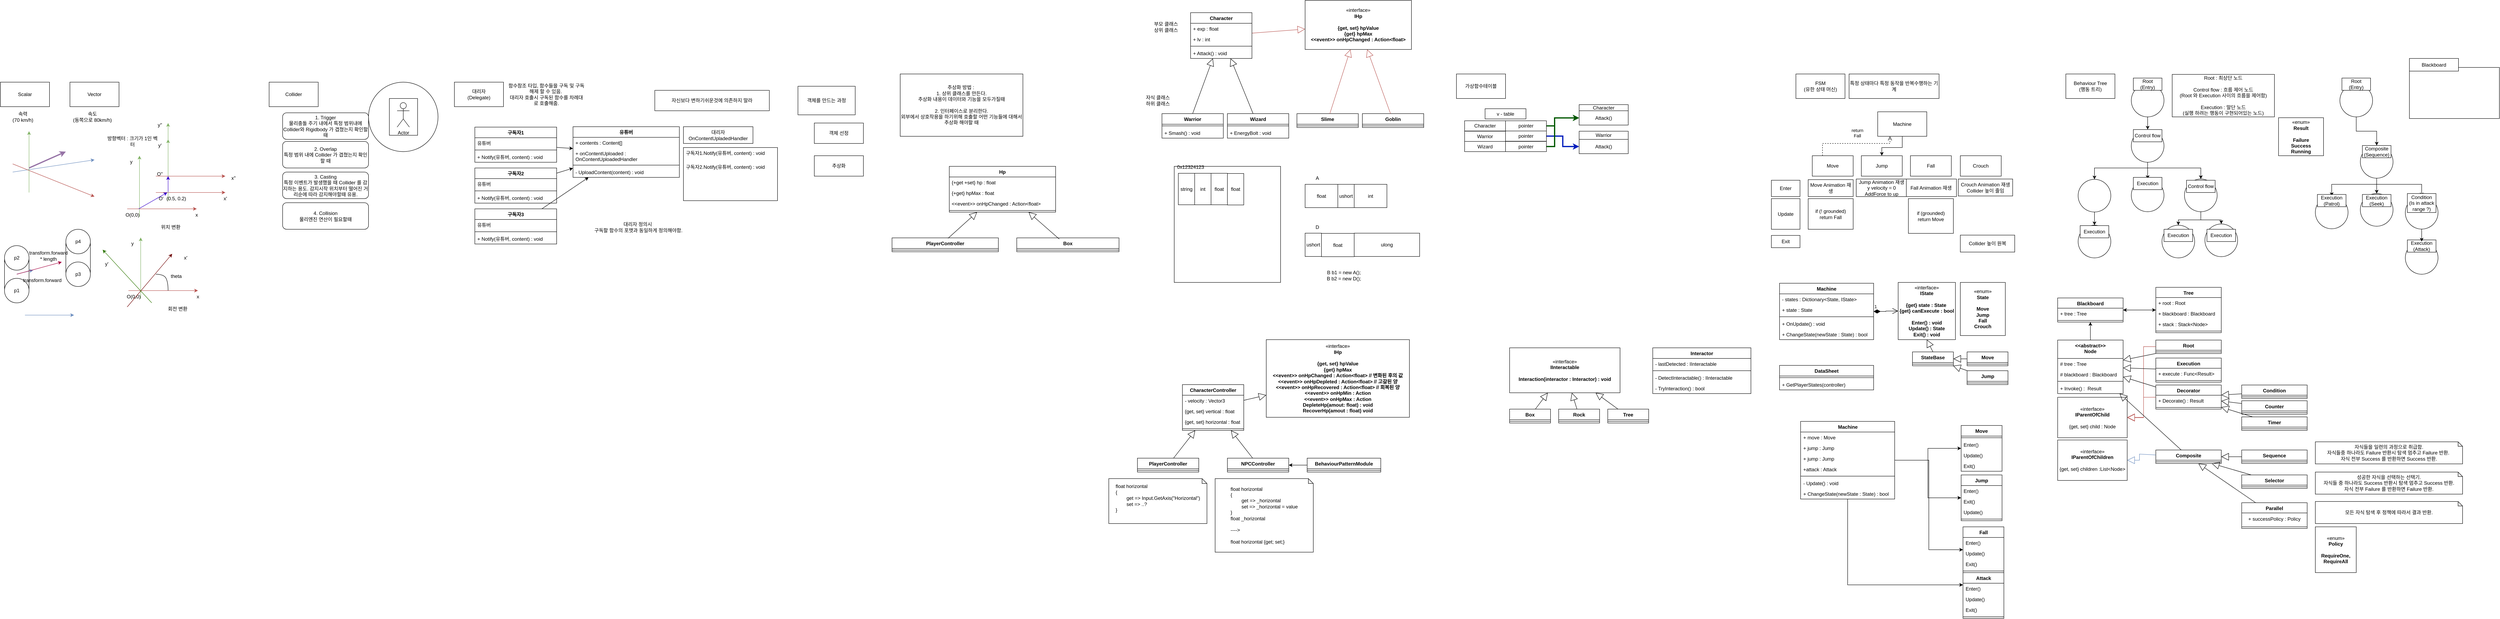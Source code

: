 <mxfile version="22.1.18" type="device">
  <diagram id="C5RBs43oDa-KdzZeNtuy" name="Page-1">
    <mxGraphModel dx="990" dy="1693" grid="1" gridSize="10" guides="1" tooltips="1" connect="1" arrows="1" fold="1" page="1" pageScale="1" pageWidth="827" pageHeight="1169" math="0" shadow="0">
      <root>
        <mxCell id="WIyWlLk6GJQsqaUBKTNV-0" />
        <mxCell id="WIyWlLk6GJQsqaUBKTNV-1" parent="WIyWlLk6GJQsqaUBKTNV-0" />
        <mxCell id="uws5rtHumx_mVDU6YS2Q-72" value="" style="ellipse;whiteSpace=wrap;html=1;aspect=fixed;" parent="WIyWlLk6GJQsqaUBKTNV-1" vertex="1">
          <mxGeometry x="1070" y="30" width="170" height="170" as="geometry" />
        </mxCell>
        <mxCell id="uws5rtHumx_mVDU6YS2Q-73" value="" style="rounded=0;whiteSpace=wrap;html=1;" parent="WIyWlLk6GJQsqaUBKTNV-1" vertex="1">
          <mxGeometry x="1121" y="70" width="69" height="90" as="geometry" />
        </mxCell>
        <mxCell id="uws5rtHumx_mVDU6YS2Q-0" value="Scalar" style="rounded=0;whiteSpace=wrap;html=1;" parent="WIyWlLk6GJQsqaUBKTNV-1" vertex="1">
          <mxGeometry x="170" y="30" width="120" height="60" as="geometry" />
        </mxCell>
        <mxCell id="uws5rtHumx_mVDU6YS2Q-1" value="Vector" style="rounded=0;whiteSpace=wrap;html=1;" parent="WIyWlLk6GJQsqaUBKTNV-1" vertex="1">
          <mxGeometry x="340" y="30" width="120" height="60" as="geometry" />
        </mxCell>
        <mxCell id="uws5rtHumx_mVDU6YS2Q-2" value="속력&lt;br&gt;(70 km/h)" style="text;html=1;strokeColor=none;fillColor=none;align=center;verticalAlign=middle;whiteSpace=wrap;rounded=0;" parent="WIyWlLk6GJQsqaUBKTNV-1" vertex="1">
          <mxGeometry x="170" y="100" width="110" height="30" as="geometry" />
        </mxCell>
        <mxCell id="uws5rtHumx_mVDU6YS2Q-3" value="속도&lt;br&gt;(동쪽으로 80km/h)" style="text;html=1;strokeColor=none;fillColor=none;align=center;verticalAlign=middle;whiteSpace=wrap;rounded=0;" parent="WIyWlLk6GJQsqaUBKTNV-1" vertex="1">
          <mxGeometry x="340" y="100" width="110" height="30" as="geometry" />
        </mxCell>
        <mxCell id="uws5rtHumx_mVDU6YS2Q-4" value="" style="endArrow=classic;html=1;rounded=0;fillColor=#dae8fc;strokeColor=#6c8ebf;" parent="WIyWlLk6GJQsqaUBKTNV-1" edge="1">
          <mxGeometry width="50" height="50" relative="1" as="geometry">
            <mxPoint x="200" y="250" as="sourcePoint" />
            <mxPoint x="400" y="220" as="targetPoint" />
          </mxGeometry>
        </mxCell>
        <mxCell id="uws5rtHumx_mVDU6YS2Q-5" value="" style="endArrow=classic;html=1;rounded=0;fillColor=#f8cecc;strokeColor=#b85450;" parent="WIyWlLk6GJQsqaUBKTNV-1" edge="1">
          <mxGeometry width="50" height="50" relative="1" as="geometry">
            <mxPoint x="200" y="230" as="sourcePoint" />
            <mxPoint x="400" y="310" as="targetPoint" />
          </mxGeometry>
        </mxCell>
        <mxCell id="uws5rtHumx_mVDU6YS2Q-6" value="" style="endArrow=classic;html=1;rounded=0;fillColor=#d5e8d4;strokeColor=#82b366;" parent="WIyWlLk6GJQsqaUBKTNV-1" edge="1">
          <mxGeometry width="50" height="50" relative="1" as="geometry">
            <mxPoint x="240" y="300" as="sourcePoint" />
            <mxPoint x="240" y="150" as="targetPoint" />
          </mxGeometry>
        </mxCell>
        <mxCell id="uws5rtHumx_mVDU6YS2Q-7" value="" style="endArrow=classic;html=1;rounded=0;fillColor=#e1d5e7;strokeColor=#9673a6;strokeWidth=3;" parent="WIyWlLk6GJQsqaUBKTNV-1" edge="1">
          <mxGeometry width="50" height="50" relative="1" as="geometry">
            <mxPoint x="240" y="240" as="sourcePoint" />
            <mxPoint x="330" y="200" as="targetPoint" />
          </mxGeometry>
        </mxCell>
        <mxCell id="uws5rtHumx_mVDU6YS2Q-9" value="방향벡터 : 크기가 1인 벡터" style="text;html=1;strokeColor=none;fillColor=none;align=center;verticalAlign=middle;whiteSpace=wrap;rounded=0;" parent="WIyWlLk6GJQsqaUBKTNV-1" vertex="1">
          <mxGeometry x="430" y="150" width="126" height="50" as="geometry" />
        </mxCell>
        <mxCell id="uws5rtHumx_mVDU6YS2Q-11" value="" style="shape=cylinder3;whiteSpace=wrap;html=1;boundedLbl=1;backgroundOutline=1;size=15;" parent="WIyWlLk6GJQsqaUBKTNV-1" vertex="1">
          <mxGeometry x="180" y="450" width="60" height="100" as="geometry" />
        </mxCell>
        <mxCell id="uws5rtHumx_mVDU6YS2Q-13" value="" style="ellipse;whiteSpace=wrap;html=1;aspect=fixed;" parent="WIyWlLk6GJQsqaUBKTNV-1" vertex="1">
          <mxGeometry x="180" y="430" width="60" height="60" as="geometry" />
        </mxCell>
        <mxCell id="uws5rtHumx_mVDU6YS2Q-14" value="" style="ellipse;whiteSpace=wrap;html=1;aspect=fixed;" parent="WIyWlLk6GJQsqaUBKTNV-1" vertex="1">
          <mxGeometry x="180" y="510" width="60" height="60" as="geometry" />
        </mxCell>
        <mxCell id="uws5rtHumx_mVDU6YS2Q-15" value="" style="shape=cylinder3;whiteSpace=wrap;html=1;boundedLbl=1;backgroundOutline=1;size=15;" parent="WIyWlLk6GJQsqaUBKTNV-1" vertex="1">
          <mxGeometry x="330" y="410" width="60" height="100" as="geometry" />
        </mxCell>
        <mxCell id="uws5rtHumx_mVDU6YS2Q-16" value="" style="ellipse;whiteSpace=wrap;html=1;aspect=fixed;" parent="WIyWlLk6GJQsqaUBKTNV-1" vertex="1">
          <mxGeometry x="330" y="390" width="60" height="60" as="geometry" />
        </mxCell>
        <mxCell id="uws5rtHumx_mVDU6YS2Q-17" value="" style="ellipse;whiteSpace=wrap;html=1;aspect=fixed;" parent="WIyWlLk6GJQsqaUBKTNV-1" vertex="1">
          <mxGeometry x="330" y="470" width="60" height="60" as="geometry" />
        </mxCell>
        <mxCell id="uws5rtHumx_mVDU6YS2Q-19" value="" style="endArrow=classic;html=1;rounded=0;fillColor=#dae8fc;strokeColor=#6c8ebf;" parent="WIyWlLk6GJQsqaUBKTNV-1" edge="1">
          <mxGeometry width="50" height="50" relative="1" as="geometry">
            <mxPoint x="230" y="600" as="sourcePoint" />
            <mxPoint x="350" y="600" as="targetPoint" />
          </mxGeometry>
        </mxCell>
        <mxCell id="uws5rtHumx_mVDU6YS2Q-20" value="" style="endArrow=classic;html=1;rounded=0;fillColor=#dae8fc;strokeColor=#6c8ebf;" parent="WIyWlLk6GJQsqaUBKTNV-1" edge="1">
          <mxGeometry width="50" height="50" relative="1" as="geometry">
            <mxPoint x="210" y="499.5" as="sourcePoint" />
            <mxPoint x="250" y="490" as="targetPoint" />
          </mxGeometry>
        </mxCell>
        <mxCell id="uws5rtHumx_mVDU6YS2Q-22" value="" style="endArrow=classic;html=1;rounded=0;fillColor=#f8cecc;strokeColor=#b85450;" parent="WIyWlLk6GJQsqaUBKTNV-1" edge="1">
          <mxGeometry width="50" height="50" relative="1" as="geometry">
            <mxPoint x="480" y="340" as="sourcePoint" />
            <mxPoint x="650" y="340" as="targetPoint" />
          </mxGeometry>
        </mxCell>
        <mxCell id="uws5rtHumx_mVDU6YS2Q-23" value="" style="endArrow=classic;html=1;rounded=0;fillColor=#d5e8d4;strokeColor=#82b366;" parent="WIyWlLk6GJQsqaUBKTNV-1" edge="1">
          <mxGeometry width="50" height="50" relative="1" as="geometry">
            <mxPoint x="510" y="360" as="sourcePoint" />
            <mxPoint x="510" y="210" as="targetPoint" />
          </mxGeometry>
        </mxCell>
        <mxCell id="uws5rtHumx_mVDU6YS2Q-24" value="x" style="text;html=1;strokeColor=none;fillColor=none;align=center;verticalAlign=middle;whiteSpace=wrap;rounded=0;" parent="WIyWlLk6GJQsqaUBKTNV-1" vertex="1">
          <mxGeometry x="620" y="340" width="60" height="30" as="geometry" />
        </mxCell>
        <mxCell id="uws5rtHumx_mVDU6YS2Q-25" value="y" style="text;html=1;strokeColor=none;fillColor=none;align=center;verticalAlign=middle;whiteSpace=wrap;rounded=0;" parent="WIyWlLk6GJQsqaUBKTNV-1" vertex="1">
          <mxGeometry x="460" y="210" width="60" height="30" as="geometry" />
        </mxCell>
        <mxCell id="uws5rtHumx_mVDU6YS2Q-26" value="O(0,0)" style="text;html=1;strokeColor=none;fillColor=none;align=center;verticalAlign=middle;whiteSpace=wrap;rounded=0;" parent="WIyWlLk6GJQsqaUBKTNV-1" vertex="1">
          <mxGeometry x="463" y="340" width="60" height="30" as="geometry" />
        </mxCell>
        <mxCell id="uws5rtHumx_mVDU6YS2Q-27" value="" style="endArrow=classic;html=1;rounded=0;fillColor=#f8cecc;strokeColor=#b85450;" parent="WIyWlLk6GJQsqaUBKTNV-1" edge="1">
          <mxGeometry width="50" height="50" relative="1" as="geometry">
            <mxPoint x="550" y="300" as="sourcePoint" />
            <mxPoint x="720" y="300" as="targetPoint" />
          </mxGeometry>
        </mxCell>
        <mxCell id="uws5rtHumx_mVDU6YS2Q-28" value="" style="endArrow=classic;html=1;rounded=0;fillColor=#d5e8d4;strokeColor=#82b366;" parent="WIyWlLk6GJQsqaUBKTNV-1" edge="1">
          <mxGeometry width="50" height="50" relative="1" as="geometry">
            <mxPoint x="580" y="320" as="sourcePoint" />
            <mxPoint x="580" y="170" as="targetPoint" />
          </mxGeometry>
        </mxCell>
        <mxCell id="uws5rtHumx_mVDU6YS2Q-29" value="x&#39;" style="text;html=1;strokeColor=none;fillColor=none;align=center;verticalAlign=middle;whiteSpace=wrap;rounded=0;" parent="WIyWlLk6GJQsqaUBKTNV-1" vertex="1">
          <mxGeometry x="690" y="300" width="60" height="30" as="geometry" />
        </mxCell>
        <mxCell id="uws5rtHumx_mVDU6YS2Q-30" value="y&#39;" style="text;html=1;strokeColor=none;fillColor=none;align=center;verticalAlign=middle;whiteSpace=wrap;rounded=0;" parent="WIyWlLk6GJQsqaUBKTNV-1" vertex="1">
          <mxGeometry x="530" y="170" width="60" height="30" as="geometry" />
        </mxCell>
        <mxCell id="uws5rtHumx_mVDU6YS2Q-31" value="O&#39;" style="text;html=1;strokeColor=none;fillColor=none;align=center;verticalAlign=middle;whiteSpace=wrap;rounded=0;" parent="WIyWlLk6GJQsqaUBKTNV-1" vertex="1">
          <mxGeometry x="533" y="300" width="60" height="30" as="geometry" />
        </mxCell>
        <mxCell id="uws5rtHumx_mVDU6YS2Q-32" value="" style="endArrow=classic;html=1;rounded=0;exitX=0.75;exitY=0;exitDx=0;exitDy=0;entryX=0.75;entryY=0;entryDx=0;entryDy=0;fillColor=#6a00ff;strokeColor=#3700CC;" parent="WIyWlLk6GJQsqaUBKTNV-1" source="uws5rtHumx_mVDU6YS2Q-26" target="uws5rtHumx_mVDU6YS2Q-31" edge="1">
          <mxGeometry width="50" height="50" relative="1" as="geometry">
            <mxPoint x="570" y="340" as="sourcePoint" />
            <mxPoint x="620" y="290" as="targetPoint" />
          </mxGeometry>
        </mxCell>
        <mxCell id="uws5rtHumx_mVDU6YS2Q-33" value="위치 변환" style="text;html=1;strokeColor=none;fillColor=none;align=center;verticalAlign=middle;whiteSpace=wrap;rounded=0;" parent="WIyWlLk6GJQsqaUBKTNV-1" vertex="1">
          <mxGeometry x="523" y="370" width="127" height="30" as="geometry" />
        </mxCell>
        <mxCell id="uws5rtHumx_mVDU6YS2Q-34" value="(0.5, 0.2)" style="text;html=1;strokeColor=none;fillColor=none;align=center;verticalAlign=middle;whiteSpace=wrap;rounded=0;" parent="WIyWlLk6GJQsqaUBKTNV-1" vertex="1">
          <mxGeometry x="570" y="300" width="60" height="30" as="geometry" />
        </mxCell>
        <mxCell id="uws5rtHumx_mVDU6YS2Q-35" value="" style="endArrow=classic;html=1;rounded=0;fillColor=#f8cecc;strokeColor=#b85450;" parent="WIyWlLk6GJQsqaUBKTNV-1" edge="1">
          <mxGeometry width="50" height="50" relative="1" as="geometry">
            <mxPoint x="550" y="260" as="sourcePoint" />
            <mxPoint x="720" y="260" as="targetPoint" />
          </mxGeometry>
        </mxCell>
        <mxCell id="uws5rtHumx_mVDU6YS2Q-36" value="" style="endArrow=classic;html=1;rounded=0;fillColor=#d5e8d4;strokeColor=#82b366;" parent="WIyWlLk6GJQsqaUBKTNV-1" edge="1">
          <mxGeometry width="50" height="50" relative="1" as="geometry">
            <mxPoint x="580" y="280" as="sourcePoint" />
            <mxPoint x="580" y="130" as="targetPoint" />
          </mxGeometry>
        </mxCell>
        <mxCell id="uws5rtHumx_mVDU6YS2Q-37" value="y&#39;&#39;" style="text;html=1;strokeColor=none;fillColor=none;align=center;verticalAlign=middle;whiteSpace=wrap;rounded=0;" parent="WIyWlLk6GJQsqaUBKTNV-1" vertex="1">
          <mxGeometry x="530" y="120" width="60" height="30" as="geometry" />
        </mxCell>
        <mxCell id="uws5rtHumx_mVDU6YS2Q-38" value="x&#39;&#39;" style="text;html=1;strokeColor=none;fillColor=none;align=center;verticalAlign=middle;whiteSpace=wrap;rounded=0;" parent="WIyWlLk6GJQsqaUBKTNV-1" vertex="1">
          <mxGeometry x="710" y="250" width="60" height="30" as="geometry" />
        </mxCell>
        <mxCell id="uws5rtHumx_mVDU6YS2Q-40" value="O&#39;&#39;" style="text;html=1;strokeColor=none;fillColor=none;align=center;verticalAlign=middle;whiteSpace=wrap;rounded=0;" parent="WIyWlLk6GJQsqaUBKTNV-1" vertex="1">
          <mxGeometry x="530" y="240" width="60" height="30" as="geometry" />
        </mxCell>
        <mxCell id="uws5rtHumx_mVDU6YS2Q-41" value="" style="endArrow=classic;html=1;rounded=0;exitX=0.167;exitY=-0.056;exitDx=0;exitDy=0;fillColor=#6a00ff;strokeColor=#3700CC;exitPerimeter=0;" parent="WIyWlLk6GJQsqaUBKTNV-1" source="uws5rtHumx_mVDU6YS2Q-34" edge="1">
          <mxGeometry width="50" height="50" relative="1" as="geometry">
            <mxPoint x="518" y="350" as="sourcePoint" />
            <mxPoint x="580" y="260" as="targetPoint" />
          </mxGeometry>
        </mxCell>
        <mxCell id="uws5rtHumx_mVDU6YS2Q-42" value="" style="endArrow=classic;html=1;rounded=0;fillColor=#f8cecc;strokeColor=#b85450;" parent="WIyWlLk6GJQsqaUBKTNV-1" edge="1">
          <mxGeometry width="50" height="50" relative="1" as="geometry">
            <mxPoint x="483" y="540" as="sourcePoint" />
            <mxPoint x="653" y="540" as="targetPoint" />
          </mxGeometry>
        </mxCell>
        <mxCell id="uws5rtHumx_mVDU6YS2Q-43" value="" style="endArrow=classic;html=1;rounded=0;fillColor=#d5e8d4;strokeColor=#82b366;" parent="WIyWlLk6GJQsqaUBKTNV-1" edge="1">
          <mxGeometry width="50" height="50" relative="1" as="geometry">
            <mxPoint x="513" y="560" as="sourcePoint" />
            <mxPoint x="513" y="410" as="targetPoint" />
          </mxGeometry>
        </mxCell>
        <mxCell id="uws5rtHumx_mVDU6YS2Q-44" value="x" style="text;html=1;strokeColor=none;fillColor=none;align=center;verticalAlign=middle;whiteSpace=wrap;rounded=0;" parent="WIyWlLk6GJQsqaUBKTNV-1" vertex="1">
          <mxGeometry x="623" y="540" width="60" height="30" as="geometry" />
        </mxCell>
        <mxCell id="uws5rtHumx_mVDU6YS2Q-45" value="y" style="text;html=1;strokeColor=none;fillColor=none;align=center;verticalAlign=middle;whiteSpace=wrap;rounded=0;" parent="WIyWlLk6GJQsqaUBKTNV-1" vertex="1">
          <mxGeometry x="463" y="410" width="60" height="30" as="geometry" />
        </mxCell>
        <mxCell id="uws5rtHumx_mVDU6YS2Q-46" value="O(0,0)" style="text;html=1;strokeColor=none;fillColor=none;align=center;verticalAlign=middle;whiteSpace=wrap;rounded=0;" parent="WIyWlLk6GJQsqaUBKTNV-1" vertex="1">
          <mxGeometry x="466" y="540" width="60" height="30" as="geometry" />
        </mxCell>
        <mxCell id="uws5rtHumx_mVDU6YS2Q-47" value="" style="endArrow=classic;html=1;rounded=0;fillColor=#a20025;strokeColor=#6F0000;" parent="WIyWlLk6GJQsqaUBKTNV-1" edge="1">
          <mxGeometry width="50" height="50" relative="1" as="geometry">
            <mxPoint x="480" y="580" as="sourcePoint" />
            <mxPoint x="590" y="450" as="targetPoint" />
          </mxGeometry>
        </mxCell>
        <mxCell id="uws5rtHumx_mVDU6YS2Q-48" value="" style="endArrow=classic;html=1;rounded=0;fillColor=#60a917;strokeColor=#2D7600;" parent="WIyWlLk6GJQsqaUBKTNV-1" edge="1">
          <mxGeometry width="50" height="50" relative="1" as="geometry">
            <mxPoint x="540" y="570" as="sourcePoint" />
            <mxPoint x="420" y="440" as="targetPoint" />
          </mxGeometry>
        </mxCell>
        <mxCell id="uws5rtHumx_mVDU6YS2Q-49" value="" style="curved=1;endArrow=none;html=1;rounded=0;endFill=0;" parent="WIyWlLk6GJQsqaUBKTNV-1" edge="1">
          <mxGeometry width="50" height="50" relative="1" as="geometry">
            <mxPoint x="580" y="540" as="sourcePoint" />
            <mxPoint x="550" y="500" as="targetPoint" />
            <Array as="points">
              <mxPoint x="580" y="520" />
              <mxPoint x="570" y="500" />
            </Array>
          </mxGeometry>
        </mxCell>
        <mxCell id="uws5rtHumx_mVDU6YS2Q-50" value="theta" style="text;html=1;strokeColor=none;fillColor=none;align=center;verticalAlign=middle;whiteSpace=wrap;rounded=0;" parent="WIyWlLk6GJQsqaUBKTNV-1" vertex="1">
          <mxGeometry x="570" y="490" width="60" height="30" as="geometry" />
        </mxCell>
        <mxCell id="uws5rtHumx_mVDU6YS2Q-51" value="x&#39;" style="text;html=1;strokeColor=none;fillColor=none;align=center;verticalAlign=middle;whiteSpace=wrap;rounded=0;" parent="WIyWlLk6GJQsqaUBKTNV-1" vertex="1">
          <mxGeometry x="593" y="445" width="60" height="30" as="geometry" />
        </mxCell>
        <mxCell id="uws5rtHumx_mVDU6YS2Q-52" value="y&#39;" style="text;html=1;strokeColor=none;fillColor=none;align=center;verticalAlign=middle;whiteSpace=wrap;rounded=0;" parent="WIyWlLk6GJQsqaUBKTNV-1" vertex="1">
          <mxGeometry x="400" y="460" width="60" height="30" as="geometry" />
        </mxCell>
        <mxCell id="uws5rtHumx_mVDU6YS2Q-53" value="회전 변환" style="text;html=1;strokeColor=none;fillColor=none;align=center;verticalAlign=middle;whiteSpace=wrap;rounded=0;" parent="WIyWlLk6GJQsqaUBKTNV-1" vertex="1">
          <mxGeometry x="540" y="570" width="127" height="30" as="geometry" />
        </mxCell>
        <mxCell id="uws5rtHumx_mVDU6YS2Q-55" value="p1" style="text;html=1;strokeColor=none;fillColor=none;align=center;verticalAlign=middle;whiteSpace=wrap;rounded=0;" parent="WIyWlLk6GJQsqaUBKTNV-1" vertex="1">
          <mxGeometry x="195" y="525" width="30" height="30" as="geometry" />
        </mxCell>
        <mxCell id="uws5rtHumx_mVDU6YS2Q-56" value="p2" style="text;html=1;strokeColor=none;fillColor=none;align=center;verticalAlign=middle;whiteSpace=wrap;rounded=0;" parent="WIyWlLk6GJQsqaUBKTNV-1" vertex="1">
          <mxGeometry x="195" y="445" width="30" height="30" as="geometry" />
        </mxCell>
        <mxCell id="uws5rtHumx_mVDU6YS2Q-57" value="p3" style="text;html=1;strokeColor=none;fillColor=none;align=center;verticalAlign=middle;whiteSpace=wrap;rounded=0;" parent="WIyWlLk6GJQsqaUBKTNV-1" vertex="1">
          <mxGeometry x="345" y="485" width="30" height="30" as="geometry" />
        </mxCell>
        <mxCell id="uws5rtHumx_mVDU6YS2Q-58" value="p4" style="text;html=1;strokeColor=none;fillColor=none;align=center;verticalAlign=middle;whiteSpace=wrap;rounded=0;" parent="WIyWlLk6GJQsqaUBKTNV-1" vertex="1">
          <mxGeometry x="345" y="405" width="30" height="30" as="geometry" />
        </mxCell>
        <mxCell id="uws5rtHumx_mVDU6YS2Q-59" value="transform.forward" style="text;html=1;strokeColor=none;fillColor=none;align=center;verticalAlign=middle;whiteSpace=wrap;rounded=0;" parent="WIyWlLk6GJQsqaUBKTNV-1" vertex="1">
          <mxGeometry x="225" y="500" width="95" height="30" as="geometry" />
        </mxCell>
        <mxCell id="uws5rtHumx_mVDU6YS2Q-61" value="" style="endArrow=classic;html=1;rounded=0;fillColor=#d80073;strokeColor=#A50040;" parent="WIyWlLk6GJQsqaUBKTNV-1" edge="1">
          <mxGeometry width="50" height="50" relative="1" as="geometry">
            <mxPoint x="210" y="500" as="sourcePoint" />
            <mxPoint x="320" y="470" as="targetPoint" />
          </mxGeometry>
        </mxCell>
        <mxCell id="uws5rtHumx_mVDU6YS2Q-62" value="transform.forward&lt;br&gt;* length" style="text;html=1;strokeColor=none;fillColor=none;align=center;verticalAlign=middle;whiteSpace=wrap;rounded=0;" parent="WIyWlLk6GJQsqaUBKTNV-1" vertex="1">
          <mxGeometry x="240" y="440" width="95" height="30" as="geometry" />
        </mxCell>
        <mxCell id="uws5rtHumx_mVDU6YS2Q-63" value="Collider" style="rounded=0;whiteSpace=wrap;html=1;" parent="WIyWlLk6GJQsqaUBKTNV-1" vertex="1">
          <mxGeometry x="827" y="30" width="120" height="60" as="geometry" />
        </mxCell>
        <mxCell id="uws5rtHumx_mVDU6YS2Q-66" value="1. Trigger&lt;br&gt;물리충돌 주기 내에서 특정 범위내에 Collider와 Rigidbody 가 겹쳤는지 확인할 때" style="rounded=1;whiteSpace=wrap;html=1;" parent="WIyWlLk6GJQsqaUBKTNV-1" vertex="1">
          <mxGeometry x="860" y="105" width="210" height="65" as="geometry" />
        </mxCell>
        <mxCell id="uws5rtHumx_mVDU6YS2Q-67" value="2. Overlap&lt;br&gt;특정 범위 내에 Collider 가 겹쳤는지 확인할 때" style="rounded=1;whiteSpace=wrap;html=1;" parent="WIyWlLk6GJQsqaUBKTNV-1" vertex="1">
          <mxGeometry x="860" y="175" width="210" height="65" as="geometry" />
        </mxCell>
        <mxCell id="uws5rtHumx_mVDU6YS2Q-68" value="3. Casting&lt;br&gt;특정 이벤트가 발생했을 때 Collider 를 감지하는 용도. 감지시작 위치부터 떨어진 거리순에 따라 감지해야할때 유용." style="rounded=1;whiteSpace=wrap;html=1;" parent="WIyWlLk6GJQsqaUBKTNV-1" vertex="1">
          <mxGeometry x="860" y="250" width="210" height="65" as="geometry" />
        </mxCell>
        <mxCell id="uws5rtHumx_mVDU6YS2Q-69" value="4. Collision&lt;br&gt;물리엔진 연산이 필요할때" style="rounded=1;whiteSpace=wrap;html=1;" parent="WIyWlLk6GJQsqaUBKTNV-1" vertex="1">
          <mxGeometry x="860" y="325" width="210" height="65" as="geometry" />
        </mxCell>
        <mxCell id="uws5rtHumx_mVDU6YS2Q-71" value="Actor" style="shape=umlActor;verticalLabelPosition=bottom;verticalAlign=top;html=1;outlineConnect=0;" parent="WIyWlLk6GJQsqaUBKTNV-1" vertex="1">
          <mxGeometry x="1140" y="80" width="30" height="60" as="geometry" />
        </mxCell>
        <mxCell id="00Jc6bNBCjixQcdCipXm-0" value="대리자&lt;br&gt;(Delegate)" style="rounded=0;whiteSpace=wrap;html=1;" parent="WIyWlLk6GJQsqaUBKTNV-1" vertex="1">
          <mxGeometry x="1280" y="30" width="120" height="60" as="geometry" />
        </mxCell>
        <mxCell id="00Jc6bNBCjixQcdCipXm-1" value="유튜버" style="swimlane;fontStyle=1;align=center;verticalAlign=top;childLayout=stackLayout;horizontal=1;startSize=26;horizontalStack=0;resizeParent=1;resizeParentMax=0;resizeLast=0;collapsible=1;marginBottom=0;whiteSpace=wrap;html=1;" parent="WIyWlLk6GJQsqaUBKTNV-1" vertex="1">
          <mxGeometry x="1570" y="139" width="260" height="124" as="geometry" />
        </mxCell>
        <mxCell id="00Jc6bNBCjixQcdCipXm-2" value="+ contents : Content[]" style="text;strokeColor=none;fillColor=none;align=left;verticalAlign=top;spacingLeft=4;spacingRight=4;overflow=hidden;rotatable=0;points=[[0,0.5],[1,0.5]];portConstraint=eastwest;whiteSpace=wrap;html=1;" parent="00Jc6bNBCjixQcdCipXm-1" vertex="1">
          <mxGeometry y="26" width="260" height="26" as="geometry" />
        </mxCell>
        <mxCell id="00Jc6bNBCjixQcdCipXm-22" value="+ onContentUploaded : OnContentUploadedHandler" style="text;strokeColor=none;fillColor=none;align=left;verticalAlign=top;spacingLeft=4;spacingRight=4;overflow=hidden;rotatable=0;points=[[0,0.5],[1,0.5]];portConstraint=eastwest;whiteSpace=wrap;html=1;" parent="00Jc6bNBCjixQcdCipXm-1" vertex="1">
          <mxGeometry y="52" width="260" height="38" as="geometry" />
        </mxCell>
        <mxCell id="00Jc6bNBCjixQcdCipXm-3" value="" style="line;strokeWidth=1;fillColor=none;align=left;verticalAlign=middle;spacingTop=-1;spacingLeft=3;spacingRight=3;rotatable=0;labelPosition=right;points=[];portConstraint=eastwest;strokeColor=inherit;" parent="00Jc6bNBCjixQcdCipXm-1" vertex="1">
          <mxGeometry y="90" width="260" height="8" as="geometry" />
        </mxCell>
        <mxCell id="00Jc6bNBCjixQcdCipXm-4" value="- UploadContent(content) : void" style="text;strokeColor=none;fillColor=none;align=left;verticalAlign=top;spacingLeft=4;spacingRight=4;overflow=hidden;rotatable=0;points=[[0,0.5],[1,0.5]];portConstraint=eastwest;whiteSpace=wrap;html=1;" parent="00Jc6bNBCjixQcdCipXm-1" vertex="1">
          <mxGeometry y="98" width="260" height="26" as="geometry" />
        </mxCell>
        <mxCell id="00Jc6bNBCjixQcdCipXm-5" value="구독자1" style="swimlane;fontStyle=1;align=center;verticalAlign=top;childLayout=stackLayout;horizontal=1;startSize=26;horizontalStack=0;resizeParent=1;resizeParentMax=0;resizeLast=0;collapsible=1;marginBottom=0;whiteSpace=wrap;html=1;" parent="WIyWlLk6GJQsqaUBKTNV-1" vertex="1">
          <mxGeometry x="1330" y="140" width="200" height="86" as="geometry" />
        </mxCell>
        <mxCell id="00Jc6bNBCjixQcdCipXm-17" value="유튜버" style="text;strokeColor=none;fillColor=none;align=left;verticalAlign=top;spacingLeft=4;spacingRight=4;overflow=hidden;rotatable=0;points=[[0,0.5],[1,0.5]];portConstraint=eastwest;whiteSpace=wrap;html=1;" parent="00Jc6bNBCjixQcdCipXm-5" vertex="1">
          <mxGeometry y="26" width="200" height="26" as="geometry" />
        </mxCell>
        <mxCell id="00Jc6bNBCjixQcdCipXm-7" value="" style="line;strokeWidth=1;fillColor=none;align=left;verticalAlign=middle;spacingTop=-1;spacingLeft=3;spacingRight=3;rotatable=0;labelPosition=right;points=[];portConstraint=eastwest;strokeColor=inherit;" parent="00Jc6bNBCjixQcdCipXm-5" vertex="1">
          <mxGeometry y="52" width="200" height="8" as="geometry" />
        </mxCell>
        <mxCell id="00Jc6bNBCjixQcdCipXm-9" value="+ Notify(유튜버, content) : void" style="text;strokeColor=none;fillColor=none;align=left;verticalAlign=top;spacingLeft=4;spacingRight=4;overflow=hidden;rotatable=0;points=[[0,0.5],[1,0.5]];portConstraint=eastwest;whiteSpace=wrap;html=1;" parent="00Jc6bNBCjixQcdCipXm-5" vertex="1">
          <mxGeometry y="60" width="200" height="26" as="geometry" />
        </mxCell>
        <mxCell id="00Jc6bNBCjixQcdCipXm-11" value="구독자2" style="swimlane;fontStyle=1;align=center;verticalAlign=top;childLayout=stackLayout;horizontal=1;startSize=26;horizontalStack=0;resizeParent=1;resizeParentMax=0;resizeLast=0;collapsible=1;marginBottom=0;whiteSpace=wrap;html=1;" parent="WIyWlLk6GJQsqaUBKTNV-1" vertex="1">
          <mxGeometry x="1330" y="240" width="200" height="86" as="geometry" />
        </mxCell>
        <mxCell id="00Jc6bNBCjixQcdCipXm-18" value="유튜버" style="text;strokeColor=none;fillColor=none;align=left;verticalAlign=top;spacingLeft=4;spacingRight=4;overflow=hidden;rotatable=0;points=[[0,0.5],[1,0.5]];portConstraint=eastwest;whiteSpace=wrap;html=1;" parent="00Jc6bNBCjixQcdCipXm-11" vertex="1">
          <mxGeometry y="26" width="200" height="26" as="geometry" />
        </mxCell>
        <mxCell id="00Jc6bNBCjixQcdCipXm-12" value="" style="line;strokeWidth=1;fillColor=none;align=left;verticalAlign=middle;spacingTop=-1;spacingLeft=3;spacingRight=3;rotatable=0;labelPosition=right;points=[];portConstraint=eastwest;strokeColor=inherit;" parent="00Jc6bNBCjixQcdCipXm-11" vertex="1">
          <mxGeometry y="52" width="200" height="8" as="geometry" />
        </mxCell>
        <mxCell id="00Jc6bNBCjixQcdCipXm-13" value="+ Notify(유튜버, content) : void" style="text;strokeColor=none;fillColor=none;align=left;verticalAlign=top;spacingLeft=4;spacingRight=4;overflow=hidden;rotatable=0;points=[[0,0.5],[1,0.5]];portConstraint=eastwest;whiteSpace=wrap;html=1;" parent="00Jc6bNBCjixQcdCipXm-11" vertex="1">
          <mxGeometry y="60" width="200" height="26" as="geometry" />
        </mxCell>
        <mxCell id="00Jc6bNBCjixQcdCipXm-15" value="자신보다 변하기쉬운것에 의존하지 말라" style="rounded=0;whiteSpace=wrap;html=1;" parent="WIyWlLk6GJQsqaUBKTNV-1" vertex="1">
          <mxGeometry x="1770" y="50" width="280" height="50" as="geometry" />
        </mxCell>
        <mxCell id="00Jc6bNBCjixQcdCipXm-16" value="대리자&lt;br&gt;OnContentUpladedHandler" style="rounded=0;whiteSpace=wrap;html=1;" parent="WIyWlLk6GJQsqaUBKTNV-1" vertex="1">
          <mxGeometry x="1840" y="139" width="170" height="41" as="geometry" />
        </mxCell>
        <mxCell id="00Jc6bNBCjixQcdCipXm-19" value="" style="rounded=0;whiteSpace=wrap;html=1;" parent="WIyWlLk6GJQsqaUBKTNV-1" vertex="1">
          <mxGeometry x="1840" y="190" width="230" height="130" as="geometry" />
        </mxCell>
        <mxCell id="00Jc6bNBCjixQcdCipXm-20" value="구독자1.Notify(유튜버, content) : void" style="text;strokeColor=none;fillColor=none;align=left;verticalAlign=top;spacingLeft=4;spacingRight=4;overflow=hidden;rotatable=0;points=[[0,0.5],[1,0.5]];portConstraint=eastwest;whiteSpace=wrap;html=1;" parent="WIyWlLk6GJQsqaUBKTNV-1" vertex="1">
          <mxGeometry x="1840" y="190" width="220" height="26" as="geometry" />
        </mxCell>
        <mxCell id="00Jc6bNBCjixQcdCipXm-21" value="구독자2.Notify(유튜버, content) : void" style="text;strokeColor=none;fillColor=none;align=left;verticalAlign=top;spacingLeft=4;spacingRight=4;overflow=hidden;rotatable=0;points=[[0,0.5],[1,0.5]];portConstraint=eastwest;whiteSpace=wrap;html=1;" parent="WIyWlLk6GJQsqaUBKTNV-1" vertex="1">
          <mxGeometry x="1840" y="224" width="220" height="26" as="geometry" />
        </mxCell>
        <mxCell id="00Jc6bNBCjixQcdCipXm-23" value="함수참조 타입, 함수들을 구독 및 구독해제 할 수 있음.&amp;nbsp;&lt;br&gt;대리자 호출시 구독된 함수를 차례대로 호출해줌." style="text;html=1;strokeColor=none;fillColor=none;align=center;verticalAlign=middle;whiteSpace=wrap;rounded=0;" parent="WIyWlLk6GJQsqaUBKTNV-1" vertex="1">
          <mxGeometry x="1410" y="30" width="190" height="60" as="geometry" />
        </mxCell>
        <mxCell id="00Jc6bNBCjixQcdCipXm-24" value="대리자 정의시&amp;nbsp;&lt;br&gt;구독할 함수의 포맷과 동일하게 정의해야함." style="text;html=1;strokeColor=none;fillColor=none;align=center;verticalAlign=middle;whiteSpace=wrap;rounded=0;" parent="WIyWlLk6GJQsqaUBKTNV-1" vertex="1">
          <mxGeometry x="1570" y="355" width="320" height="60" as="geometry" />
        </mxCell>
        <mxCell id="00Jc6bNBCjixQcdCipXm-25" value="구독자3" style="swimlane;fontStyle=1;align=center;verticalAlign=top;childLayout=stackLayout;horizontal=1;startSize=26;horizontalStack=0;resizeParent=1;resizeParentMax=0;resizeLast=0;collapsible=1;marginBottom=0;whiteSpace=wrap;html=1;" parent="WIyWlLk6GJQsqaUBKTNV-1" vertex="1">
          <mxGeometry x="1330" y="340" width="200" height="86" as="geometry" />
        </mxCell>
        <mxCell id="00Jc6bNBCjixQcdCipXm-26" value="유튜버" style="text;strokeColor=none;fillColor=none;align=left;verticalAlign=top;spacingLeft=4;spacingRight=4;overflow=hidden;rotatable=0;points=[[0,0.5],[1,0.5]];portConstraint=eastwest;whiteSpace=wrap;html=1;" parent="00Jc6bNBCjixQcdCipXm-25" vertex="1">
          <mxGeometry y="26" width="200" height="26" as="geometry" />
        </mxCell>
        <mxCell id="00Jc6bNBCjixQcdCipXm-27" value="" style="line;strokeWidth=1;fillColor=none;align=left;verticalAlign=middle;spacingTop=-1;spacingLeft=3;spacingRight=3;rotatable=0;labelPosition=right;points=[];portConstraint=eastwest;strokeColor=inherit;" parent="00Jc6bNBCjixQcdCipXm-25" vertex="1">
          <mxGeometry y="52" width="200" height="8" as="geometry" />
        </mxCell>
        <mxCell id="00Jc6bNBCjixQcdCipXm-28" value="+ Notify(유튜버, content) : void" style="text;strokeColor=none;fillColor=none;align=left;verticalAlign=top;spacingLeft=4;spacingRight=4;overflow=hidden;rotatable=0;points=[[0,0.5],[1,0.5]];portConstraint=eastwest;whiteSpace=wrap;html=1;" parent="00Jc6bNBCjixQcdCipXm-25" vertex="1">
          <mxGeometry y="60" width="200" height="26" as="geometry" />
        </mxCell>
        <mxCell id="00Jc6bNBCjixQcdCipXm-30" value="객체를 만드는 과정" style="rounded=0;whiteSpace=wrap;html=1;" parent="WIyWlLk6GJQsqaUBKTNV-1" vertex="1">
          <mxGeometry x="2120" y="40" width="140" height="70" as="geometry" />
        </mxCell>
        <mxCell id="00Jc6bNBCjixQcdCipXm-31" value="객체 선정" style="rounded=0;whiteSpace=wrap;html=1;" parent="WIyWlLk6GJQsqaUBKTNV-1" vertex="1">
          <mxGeometry x="2160" y="130" width="120" height="50" as="geometry" />
        </mxCell>
        <mxCell id="00Jc6bNBCjixQcdCipXm-32" value="추상화" style="rounded=0;whiteSpace=wrap;html=1;" parent="WIyWlLk6GJQsqaUBKTNV-1" vertex="1">
          <mxGeometry x="2160" y="210" width="120" height="50" as="geometry" />
        </mxCell>
        <mxCell id="00Jc6bNBCjixQcdCipXm-33" value="PlayerController" style="swimlane;fontStyle=1;align=center;verticalAlign=top;childLayout=stackLayout;horizontal=1;startSize=26;horizontalStack=0;resizeParent=1;resizeParentMax=0;resizeLast=0;collapsible=1;marginBottom=0;whiteSpace=wrap;html=1;" parent="WIyWlLk6GJQsqaUBKTNV-1" vertex="1">
          <mxGeometry x="2350" y="411" width="260" height="34" as="geometry" />
        </mxCell>
        <mxCell id="00Jc6bNBCjixQcdCipXm-35" value="" style="line;strokeWidth=1;fillColor=none;align=left;verticalAlign=middle;spacingTop=-1;spacingLeft=3;spacingRight=3;rotatable=0;labelPosition=right;points=[];portConstraint=eastwest;strokeColor=inherit;" parent="00Jc6bNBCjixQcdCipXm-33" vertex="1">
          <mxGeometry y="26" width="260" height="8" as="geometry" />
        </mxCell>
        <mxCell id="00Jc6bNBCjixQcdCipXm-37" value="Box" style="swimlane;fontStyle=1;align=center;verticalAlign=top;childLayout=stackLayout;horizontal=1;startSize=26;horizontalStack=0;resizeParent=1;resizeParentMax=0;resizeLast=0;collapsible=1;marginBottom=0;whiteSpace=wrap;html=1;" parent="WIyWlLk6GJQsqaUBKTNV-1" vertex="1">
          <mxGeometry x="2655" y="411" width="250" height="34" as="geometry" />
        </mxCell>
        <mxCell id="00Jc6bNBCjixQcdCipXm-48" value="" style="line;strokeWidth=1;fillColor=none;align=left;verticalAlign=middle;spacingTop=-1;spacingLeft=3;spacingRight=3;rotatable=0;labelPosition=right;points=[];portConstraint=eastwest;strokeColor=inherit;" parent="00Jc6bNBCjixQcdCipXm-37" vertex="1">
          <mxGeometry y="26" width="250" height="8" as="geometry" />
        </mxCell>
        <mxCell id="00Jc6bNBCjixQcdCipXm-49" value="Hp" style="swimlane;fontStyle=1;align=center;verticalAlign=top;childLayout=stackLayout;horizontal=1;startSize=26;horizontalStack=0;resizeParent=1;resizeParentMax=0;resizeLast=0;collapsible=1;marginBottom=0;whiteSpace=wrap;html=1;" parent="WIyWlLk6GJQsqaUBKTNV-1" vertex="1">
          <mxGeometry x="2490" y="236" width="260" height="112" as="geometry" />
        </mxCell>
        <mxCell id="00Jc6bNBCjixQcdCipXm-50" value="{+get +set} hp : float" style="text;strokeColor=none;fillColor=none;align=left;verticalAlign=top;spacingLeft=4;spacingRight=4;overflow=hidden;rotatable=0;points=[[0,0.5],[1,0.5]];portConstraint=eastwest;whiteSpace=wrap;html=1;" parent="00Jc6bNBCjixQcdCipXm-49" vertex="1">
          <mxGeometry y="26" width="260" height="26" as="geometry" />
        </mxCell>
        <mxCell id="00Jc6bNBCjixQcdCipXm-51" value="{+get} hpMax : float" style="text;strokeColor=none;fillColor=none;align=left;verticalAlign=top;spacingLeft=4;spacingRight=4;overflow=hidden;rotatable=0;points=[[0,0.5],[1,0.5]];portConstraint=eastwest;whiteSpace=wrap;html=1;" parent="00Jc6bNBCjixQcdCipXm-49" vertex="1">
          <mxGeometry y="52" width="260" height="26" as="geometry" />
        </mxCell>
        <mxCell id="00Jc6bNBCjixQcdCipXm-52" value="&amp;lt;&amp;lt;event&amp;gt;&amp;gt; onHpChanged : Action&amp;lt;float&amp;gt;" style="text;strokeColor=none;fillColor=none;align=left;verticalAlign=top;spacingLeft=4;spacingRight=4;overflow=hidden;rotatable=0;points=[[0,0.5],[1,0.5]];portConstraint=eastwest;whiteSpace=wrap;html=1;" parent="00Jc6bNBCjixQcdCipXm-49" vertex="1">
          <mxGeometry y="78" width="260" height="26" as="geometry" />
        </mxCell>
        <mxCell id="00Jc6bNBCjixQcdCipXm-53" value="" style="line;strokeWidth=1;fillColor=none;align=left;verticalAlign=middle;spacingTop=-1;spacingLeft=3;spacingRight=3;rotatable=0;labelPosition=right;points=[];portConstraint=eastwest;strokeColor=inherit;" parent="00Jc6bNBCjixQcdCipXm-49" vertex="1">
          <mxGeometry y="104" width="260" height="8" as="geometry" />
        </mxCell>
        <mxCell id="00Jc6bNBCjixQcdCipXm-54" value="" style="endArrow=block;endSize=16;endFill=0;html=1;rounded=0;exitX=0.527;exitY=0.029;exitDx=0;exitDy=0;exitPerimeter=0;" parent="WIyWlLk6GJQsqaUBKTNV-1" source="00Jc6bNBCjixQcdCipXm-33" target="00Jc6bNBCjixQcdCipXm-49" edge="1">
          <mxGeometry width="160" relative="1" as="geometry">
            <mxPoint x="2620" y="396" as="sourcePoint" />
            <mxPoint x="2780" y="396" as="targetPoint" />
          </mxGeometry>
        </mxCell>
        <mxCell id="00Jc6bNBCjixQcdCipXm-55" value="" style="endArrow=block;endSize=16;endFill=0;html=1;rounded=0;exitX=0.356;exitY=0.088;exitDx=0;exitDy=0;exitPerimeter=0;" parent="WIyWlLk6GJQsqaUBKTNV-1" target="00Jc6bNBCjixQcdCipXm-49" edge="1">
          <mxGeometry width="160" relative="1" as="geometry">
            <mxPoint x="2759" y="413.992" as="sourcePoint" />
            <mxPoint x="2568" y="358" as="targetPoint" />
          </mxGeometry>
        </mxCell>
        <mxCell id="00Jc6bNBCjixQcdCipXm-56" value="추상화 방법 :&amp;nbsp;&lt;br&gt;1. 상위 클래스를 만든다.&lt;br&gt;추상화 내용이 데이터와 기능을 모두가질때&lt;br&gt;&lt;br&gt;2. 인터페이스로 분리한다.&lt;br&gt;외부에서 상호작용을 하기위해 호출할 어떤 기능들에 대해서 추상화 해야할 때" style="rounded=0;whiteSpace=wrap;html=1;" parent="WIyWlLk6GJQsqaUBKTNV-1" vertex="1">
          <mxGeometry x="2370" y="10" width="300" height="152.5" as="geometry" />
        </mxCell>
        <mxCell id="00Jc6bNBCjixQcdCipXm-57" value="Warrior" style="swimlane;fontStyle=1;align=center;verticalAlign=top;childLayout=stackLayout;horizontal=1;startSize=26;horizontalStack=0;resizeParent=1;resizeParentMax=0;resizeLast=0;collapsible=1;marginBottom=0;whiteSpace=wrap;html=1;" parent="WIyWlLk6GJQsqaUBKTNV-1" vertex="1">
          <mxGeometry x="3010" y="107" width="150" height="60" as="geometry" />
        </mxCell>
        <mxCell id="00Jc6bNBCjixQcdCipXm-61" value="" style="line;strokeWidth=1;fillColor=none;align=left;verticalAlign=middle;spacingTop=-1;spacingLeft=3;spacingRight=3;rotatable=0;labelPosition=right;points=[];portConstraint=eastwest;strokeColor=inherit;" parent="00Jc6bNBCjixQcdCipXm-57" vertex="1">
          <mxGeometry y="26" width="150" height="8" as="geometry" />
        </mxCell>
        <mxCell id="00Jc6bNBCjixQcdCipXm-87" value="+ Smash() : void" style="text;strokeColor=none;fillColor=none;align=left;verticalAlign=top;spacingLeft=4;spacingRight=4;overflow=hidden;rotatable=0;points=[[0,0.5],[1,0.5]];portConstraint=eastwest;whiteSpace=wrap;html=1;" parent="00Jc6bNBCjixQcdCipXm-57" vertex="1">
          <mxGeometry y="34" width="150" height="26" as="geometry" />
        </mxCell>
        <mxCell id="00Jc6bNBCjixQcdCipXm-62" value="Wizard" style="swimlane;fontStyle=1;align=center;verticalAlign=top;childLayout=stackLayout;horizontal=1;startSize=26;horizontalStack=0;resizeParent=1;resizeParentMax=0;resizeLast=0;collapsible=1;marginBottom=0;whiteSpace=wrap;html=1;" parent="WIyWlLk6GJQsqaUBKTNV-1" vertex="1">
          <mxGeometry x="3170" y="107" width="150" height="60" as="geometry" />
        </mxCell>
        <mxCell id="00Jc6bNBCjixQcdCipXm-63" value="" style="line;strokeWidth=1;fillColor=none;align=left;verticalAlign=middle;spacingTop=-1;spacingLeft=3;spacingRight=3;rotatable=0;labelPosition=right;points=[];portConstraint=eastwest;strokeColor=inherit;" parent="00Jc6bNBCjixQcdCipXm-62" vertex="1">
          <mxGeometry y="26" width="150" height="8" as="geometry" />
        </mxCell>
        <mxCell id="00Jc6bNBCjixQcdCipXm-88" value="+ EnergyBolt : void" style="text;strokeColor=none;fillColor=none;align=left;verticalAlign=top;spacingLeft=4;spacingRight=4;overflow=hidden;rotatable=0;points=[[0,0.5],[1,0.5]];portConstraint=eastwest;whiteSpace=wrap;html=1;" parent="00Jc6bNBCjixQcdCipXm-62" vertex="1">
          <mxGeometry y="34" width="150" height="26" as="geometry" />
        </mxCell>
        <mxCell id="00Jc6bNBCjixQcdCipXm-64" value="Slime" style="swimlane;fontStyle=1;align=center;verticalAlign=top;childLayout=stackLayout;horizontal=1;startSize=26;horizontalStack=0;resizeParent=1;resizeParentMax=0;resizeLast=0;collapsible=1;marginBottom=0;whiteSpace=wrap;html=1;" parent="WIyWlLk6GJQsqaUBKTNV-1" vertex="1">
          <mxGeometry x="3340" y="107" width="150" height="34" as="geometry" />
        </mxCell>
        <mxCell id="00Jc6bNBCjixQcdCipXm-65" value="" style="line;strokeWidth=1;fillColor=none;align=left;verticalAlign=middle;spacingTop=-1;spacingLeft=3;spacingRight=3;rotatable=0;labelPosition=right;points=[];portConstraint=eastwest;strokeColor=inherit;" parent="00Jc6bNBCjixQcdCipXm-64" vertex="1">
          <mxGeometry y="26" width="150" height="8" as="geometry" />
        </mxCell>
        <mxCell id="00Jc6bNBCjixQcdCipXm-66" value="Goblin" style="swimlane;fontStyle=1;align=center;verticalAlign=top;childLayout=stackLayout;horizontal=1;startSize=26;horizontalStack=0;resizeParent=1;resizeParentMax=0;resizeLast=0;collapsible=1;marginBottom=0;whiteSpace=wrap;html=1;" parent="WIyWlLk6GJQsqaUBKTNV-1" vertex="1">
          <mxGeometry x="3500" y="107" width="150" height="34" as="geometry" />
        </mxCell>
        <mxCell id="00Jc6bNBCjixQcdCipXm-67" value="" style="line;strokeWidth=1;fillColor=none;align=left;verticalAlign=middle;spacingTop=-1;spacingLeft=3;spacingRight=3;rotatable=0;labelPosition=right;points=[];portConstraint=eastwest;strokeColor=inherit;" parent="00Jc6bNBCjixQcdCipXm-66" vertex="1">
          <mxGeometry y="26" width="150" height="8" as="geometry" />
        </mxCell>
        <mxCell id="00Jc6bNBCjixQcdCipXm-68" value="«interface»&lt;br&gt;&lt;b&gt;IHp&lt;br&gt;&lt;br&gt;{get, set} hpValue&lt;br&gt;{get} hpMax&lt;br&gt;&amp;lt;&amp;lt;event&amp;gt;&amp;gt; onHpChanged : Action&amp;lt;float&amp;gt;&lt;br&gt;&lt;/b&gt;" style="html=1;whiteSpace=wrap;" parent="WIyWlLk6GJQsqaUBKTNV-1" vertex="1">
          <mxGeometry x="3360" y="-170" width="260" height="120" as="geometry" />
        </mxCell>
        <mxCell id="00Jc6bNBCjixQcdCipXm-69" value="" style="endArrow=block;endSize=16;endFill=0;html=1;rounded=0;fillColor=#f8cecc;strokeColor=#b85450;" parent="WIyWlLk6GJQsqaUBKTNV-1" source="00Jc6bNBCjixQcdCipXm-80" target="00Jc6bNBCjixQcdCipXm-68" edge="1">
          <mxGeometry width="160" relative="1" as="geometry">
            <mxPoint x="3290" y="60" as="sourcePoint" />
            <mxPoint x="3450" y="60" as="targetPoint" />
          </mxGeometry>
        </mxCell>
        <mxCell id="00Jc6bNBCjixQcdCipXm-71" value="" style="endArrow=block;endSize=16;endFill=0;html=1;rounded=0;fillColor=#f8cecc;strokeColor=#b85450;" parent="WIyWlLk6GJQsqaUBKTNV-1" source="00Jc6bNBCjixQcdCipXm-64" target="00Jc6bNBCjixQcdCipXm-68" edge="1">
          <mxGeometry width="160" relative="1" as="geometry">
            <mxPoint x="3264" y="117" as="sourcePoint" />
            <mxPoint x="3339" y="-30" as="targetPoint" />
          </mxGeometry>
        </mxCell>
        <mxCell id="00Jc6bNBCjixQcdCipXm-72" value="" style="endArrow=block;endSize=16;endFill=0;html=1;rounded=0;fillColor=#f8cecc;strokeColor=#b85450;" parent="WIyWlLk6GJQsqaUBKTNV-1" source="00Jc6bNBCjixQcdCipXm-66" target="00Jc6bNBCjixQcdCipXm-68" edge="1">
          <mxGeometry width="160" relative="1" as="geometry">
            <mxPoint x="3421" y="117" as="sourcePoint" />
            <mxPoint x="3385" y="-30" as="targetPoint" />
          </mxGeometry>
        </mxCell>
        <mxCell id="00Jc6bNBCjixQcdCipXm-80" value="Character" style="swimlane;fontStyle=1;align=center;verticalAlign=top;childLayout=stackLayout;horizontal=1;startSize=26;horizontalStack=0;resizeParent=1;resizeParentMax=0;resizeLast=0;collapsible=1;marginBottom=0;whiteSpace=wrap;html=1;" parent="WIyWlLk6GJQsqaUBKTNV-1" vertex="1">
          <mxGeometry x="3080" y="-140" width="150" height="112" as="geometry" />
        </mxCell>
        <mxCell id="00Jc6bNBCjixQcdCipXm-81" value="+ exp : float" style="text;strokeColor=none;fillColor=none;align=left;verticalAlign=top;spacingLeft=4;spacingRight=4;overflow=hidden;rotatable=0;points=[[0,0.5],[1,0.5]];portConstraint=eastwest;whiteSpace=wrap;html=1;" parent="00Jc6bNBCjixQcdCipXm-80" vertex="1">
          <mxGeometry y="26" width="150" height="26" as="geometry" />
        </mxCell>
        <mxCell id="00Jc6bNBCjixQcdCipXm-82" value="+ lv : int" style="text;strokeColor=none;fillColor=none;align=left;verticalAlign=top;spacingLeft=4;spacingRight=4;overflow=hidden;rotatable=0;points=[[0,0.5],[1,0.5]];portConstraint=eastwest;whiteSpace=wrap;html=1;" parent="00Jc6bNBCjixQcdCipXm-80" vertex="1">
          <mxGeometry y="52" width="150" height="26" as="geometry" />
        </mxCell>
        <mxCell id="00Jc6bNBCjixQcdCipXm-83" value="" style="line;strokeWidth=1;fillColor=none;align=left;verticalAlign=middle;spacingTop=-1;spacingLeft=3;spacingRight=3;rotatable=0;labelPosition=right;points=[];portConstraint=eastwest;strokeColor=inherit;" parent="00Jc6bNBCjixQcdCipXm-80" vertex="1">
          <mxGeometry y="78" width="150" height="8" as="geometry" />
        </mxCell>
        <mxCell id="00Jc6bNBCjixQcdCipXm-84" value="+ Attack() : void" style="text;strokeColor=none;fillColor=none;align=left;verticalAlign=top;spacingLeft=4;spacingRight=4;overflow=hidden;rotatable=0;points=[[0,0.5],[1,0.5]];portConstraint=eastwest;whiteSpace=wrap;html=1;" parent="00Jc6bNBCjixQcdCipXm-80" vertex="1">
          <mxGeometry y="86" width="150" height="26" as="geometry" />
        </mxCell>
        <mxCell id="00Jc6bNBCjixQcdCipXm-85" value="" style="endArrow=block;endSize=16;endFill=0;html=1;rounded=0;exitX=0.5;exitY=0;exitDx=0;exitDy=0;" parent="WIyWlLk6GJQsqaUBKTNV-1" source="00Jc6bNBCjixQcdCipXm-57" target="00Jc6bNBCjixQcdCipXm-80" edge="1">
          <mxGeometry width="160" relative="1" as="geometry">
            <mxPoint x="3095" y="117" as="sourcePoint" />
            <mxPoint x="3388" y="-40" as="targetPoint" />
          </mxGeometry>
        </mxCell>
        <mxCell id="00Jc6bNBCjixQcdCipXm-86" value="" style="endArrow=block;endSize=16;endFill=0;html=1;rounded=0;" parent="WIyWlLk6GJQsqaUBKTNV-1" source="00Jc6bNBCjixQcdCipXm-62" target="00Jc6bNBCjixQcdCipXm-80" edge="1">
          <mxGeometry width="160" relative="1" as="geometry">
            <mxPoint x="3095" y="117" as="sourcePoint" />
            <mxPoint x="3144" y="-18" as="targetPoint" />
          </mxGeometry>
        </mxCell>
        <mxCell id="00Jc6bNBCjixQcdCipXm-89" value="부모 클래스&lt;br&gt;상위 클래스" style="text;html=1;strokeColor=none;fillColor=none;align=center;verticalAlign=middle;whiteSpace=wrap;rounded=0;" parent="WIyWlLk6GJQsqaUBKTNV-1" vertex="1">
          <mxGeometry x="2980" y="-130" width="80" height="50" as="geometry" />
        </mxCell>
        <mxCell id="00Jc6bNBCjixQcdCipXm-90" value="자식 클래스&lt;br&gt;하위 클래스" style="text;html=1;strokeColor=none;fillColor=none;align=center;verticalAlign=middle;whiteSpace=wrap;rounded=0;" parent="WIyWlLk6GJQsqaUBKTNV-1" vertex="1">
          <mxGeometry x="2960" y="50" width="80" height="50" as="geometry" />
        </mxCell>
        <mxCell id="00Jc6bNBCjixQcdCipXm-91" value="" style="rounded=0;whiteSpace=wrap;html=1;" parent="WIyWlLk6GJQsqaUBKTNV-1" vertex="1">
          <mxGeometry x="3040" y="236" width="260" height="284" as="geometry" />
        </mxCell>
        <mxCell id="00Jc6bNBCjixQcdCipXm-93" value="string" style="rounded=0;whiteSpace=wrap;html=1;" parent="WIyWlLk6GJQsqaUBKTNV-1" vertex="1">
          <mxGeometry x="3050" y="253" width="40" height="77" as="geometry" />
        </mxCell>
        <mxCell id="00Jc6bNBCjixQcdCipXm-94" value="int" style="rounded=0;whiteSpace=wrap;html=1;" parent="WIyWlLk6GJQsqaUBKTNV-1" vertex="1">
          <mxGeometry x="3090" y="253" width="40" height="77" as="geometry" />
        </mxCell>
        <mxCell id="00Jc6bNBCjixQcdCipXm-95" value="float" style="rounded=0;whiteSpace=wrap;html=1;" parent="WIyWlLk6GJQsqaUBKTNV-1" vertex="1">
          <mxGeometry x="3130" y="253" width="40" height="77" as="geometry" />
        </mxCell>
        <mxCell id="00Jc6bNBCjixQcdCipXm-96" value="float" style="rounded=0;whiteSpace=wrap;html=1;" parent="WIyWlLk6GJQsqaUBKTNV-1" vertex="1">
          <mxGeometry x="3170" y="253.5" width="40" height="77" as="geometry" />
        </mxCell>
        <mxCell id="00Jc6bNBCjixQcdCipXm-97" value="0x12324123" style="text;html=1;strokeColor=none;fillColor=none;align=center;verticalAlign=middle;whiteSpace=wrap;rounded=0;" parent="WIyWlLk6GJQsqaUBKTNV-1" vertex="1">
          <mxGeometry x="3050" y="223" width="60" height="30" as="geometry" />
        </mxCell>
        <mxCell id="00Jc6bNBCjixQcdCipXm-98" value="float" style="rounded=0;whiteSpace=wrap;html=1;" parent="WIyWlLk6GJQsqaUBKTNV-1" vertex="1">
          <mxGeometry x="3360" y="280" width="80" height="57" as="geometry" />
        </mxCell>
        <mxCell id="00Jc6bNBCjixQcdCipXm-99" value="ushort" style="rounded=0;whiteSpace=wrap;html=1;" parent="WIyWlLk6GJQsqaUBKTNV-1" vertex="1">
          <mxGeometry x="3440" y="280" width="40" height="57" as="geometry" />
        </mxCell>
        <mxCell id="00Jc6bNBCjixQcdCipXm-100" value="int" style="rounded=0;whiteSpace=wrap;html=1;" parent="WIyWlLk6GJQsqaUBKTNV-1" vertex="1">
          <mxGeometry x="3480" y="280" width="80" height="57" as="geometry" />
        </mxCell>
        <mxCell id="00Jc6bNBCjixQcdCipXm-101" value="A" style="text;html=1;strokeColor=none;fillColor=none;align=center;verticalAlign=middle;whiteSpace=wrap;rounded=0;" parent="WIyWlLk6GJQsqaUBKTNV-1" vertex="1">
          <mxGeometry x="3360" y="250" width="60" height="30" as="geometry" />
        </mxCell>
        <mxCell id="00Jc6bNBCjixQcdCipXm-102" value="D" style="text;html=1;strokeColor=none;fillColor=none;align=center;verticalAlign=middle;whiteSpace=wrap;rounded=0;" parent="WIyWlLk6GJQsqaUBKTNV-1" vertex="1">
          <mxGeometry x="3360" y="370" width="60" height="30" as="geometry" />
        </mxCell>
        <mxCell id="00Jc6bNBCjixQcdCipXm-103" value="ushort" style="rounded=0;whiteSpace=wrap;html=1;" parent="WIyWlLk6GJQsqaUBKTNV-1" vertex="1">
          <mxGeometry x="3360" y="399.5" width="40" height="57" as="geometry" />
        </mxCell>
        <mxCell id="00Jc6bNBCjixQcdCipXm-104" value="float" style="rounded=0;whiteSpace=wrap;html=1;" parent="WIyWlLk6GJQsqaUBKTNV-1" vertex="1">
          <mxGeometry x="3400" y="400" width="80" height="57" as="geometry" />
        </mxCell>
        <mxCell id="00Jc6bNBCjixQcdCipXm-105" value="ulong" style="rounded=0;whiteSpace=wrap;html=1;" parent="WIyWlLk6GJQsqaUBKTNV-1" vertex="1">
          <mxGeometry x="3480" y="399.5" width="160" height="57" as="geometry" />
        </mxCell>
        <mxCell id="00Jc6bNBCjixQcdCipXm-106" value="B b1 = new A();&lt;br&gt;B b2 = new D();&lt;br&gt;" style="text;html=1;strokeColor=none;fillColor=none;align=center;verticalAlign=middle;whiteSpace=wrap;rounded=0;" parent="WIyWlLk6GJQsqaUBKTNV-1" vertex="1">
          <mxGeometry x="3360" y="475" width="190" height="55" as="geometry" />
        </mxCell>
        <mxCell id="h_NboTft-n21oDJWEeA0-0" value="" style="endArrow=classic;html=1;rounded=0;" parent="WIyWlLk6GJQsqaUBKTNV-1" source="00Jc6bNBCjixQcdCipXm-5" target="00Jc6bNBCjixQcdCipXm-1" edge="1">
          <mxGeometry width="50" height="50" relative="1" as="geometry">
            <mxPoint x="1640" y="310" as="sourcePoint" />
            <mxPoint x="1690" y="260" as="targetPoint" />
          </mxGeometry>
        </mxCell>
        <mxCell id="h_NboTft-n21oDJWEeA0-1" value="" style="endArrow=classic;html=1;rounded=0;" parent="WIyWlLk6GJQsqaUBKTNV-1" source="00Jc6bNBCjixQcdCipXm-11" target="00Jc6bNBCjixQcdCipXm-1" edge="1">
          <mxGeometry width="50" height="50" relative="1" as="geometry">
            <mxPoint x="1540" y="200" as="sourcePoint" />
            <mxPoint x="1580" y="202" as="targetPoint" />
          </mxGeometry>
        </mxCell>
        <mxCell id="h_NboTft-n21oDJWEeA0-2" value="" style="endArrow=classic;html=1;rounded=0;" parent="WIyWlLk6GJQsqaUBKTNV-1" source="00Jc6bNBCjixQcdCipXm-25" target="00Jc6bNBCjixQcdCipXm-1" edge="1">
          <mxGeometry width="50" height="50" relative="1" as="geometry">
            <mxPoint x="1540" y="263" as="sourcePoint" />
            <mxPoint x="1580" y="250" as="targetPoint" />
          </mxGeometry>
        </mxCell>
        <mxCell id="h_NboTft-n21oDJWEeA0-3" value="가상함수테이블" style="rounded=0;whiteSpace=wrap;html=1;" parent="WIyWlLk6GJQsqaUBKTNV-1" vertex="1">
          <mxGeometry x="3730" y="10" width="120" height="60" as="geometry" />
        </mxCell>
        <mxCell id="h_NboTft-n21oDJWEeA0-4" value="Character" style="rounded=0;whiteSpace=wrap;html=1;" parent="WIyWlLk6GJQsqaUBKTNV-1" vertex="1">
          <mxGeometry x="4030" y="85" width="120" height="15" as="geometry" />
        </mxCell>
        <mxCell id="h_NboTft-n21oDJWEeA0-5" value="Attack()" style="rounded=0;whiteSpace=wrap;html=1;" parent="WIyWlLk6GJQsqaUBKTNV-1" vertex="1">
          <mxGeometry x="4030" y="100" width="120" height="35" as="geometry" />
        </mxCell>
        <mxCell id="h_NboTft-n21oDJWEeA0-7" value="v - table" style="rounded=0;whiteSpace=wrap;html=1;" parent="WIyWlLk6GJQsqaUBKTNV-1" vertex="1">
          <mxGeometry x="3800" y="95" width="100" height="25" as="geometry" />
        </mxCell>
        <mxCell id="h_NboTft-n21oDJWEeA0-8" value="Character" style="rounded=0;whiteSpace=wrap;html=1;" parent="WIyWlLk6GJQsqaUBKTNV-1" vertex="1">
          <mxGeometry x="3750" y="124.5" width="100" height="25" as="geometry" />
        </mxCell>
        <mxCell id="h_NboTft-n21oDJWEeA0-10" style="edgeStyle=orthogonalEdgeStyle;rounded=0;orthogonalLoop=1;jettySize=auto;html=1;entryX=0;entryY=0.5;entryDx=0;entryDy=0;fillColor=#008a00;strokeColor=#005700;strokeWidth=3;" parent="WIyWlLk6GJQsqaUBKTNV-1" source="h_NboTft-n21oDJWEeA0-9" target="h_NboTft-n21oDJWEeA0-5" edge="1">
          <mxGeometry relative="1" as="geometry">
            <Array as="points">
              <mxPoint x="3970" y="137" />
              <mxPoint x="3970" y="118" />
            </Array>
          </mxGeometry>
        </mxCell>
        <mxCell id="h_NboTft-n21oDJWEeA0-9" value="pointer" style="rounded=0;whiteSpace=wrap;html=1;" parent="WIyWlLk6GJQsqaUBKTNV-1" vertex="1">
          <mxGeometry x="3850" y="124.5" width="100" height="25" as="geometry" />
        </mxCell>
        <mxCell id="h_NboTft-n21oDJWEeA0-11" value="Warrior" style="rounded=0;whiteSpace=wrap;html=1;" parent="WIyWlLk6GJQsqaUBKTNV-1" vertex="1">
          <mxGeometry x="3750" y="150" width="100" height="25" as="geometry" />
        </mxCell>
        <mxCell id="h_NboTft-n21oDJWEeA0-12" value="Warrior" style="rounded=0;whiteSpace=wrap;html=1;" parent="WIyWlLk6GJQsqaUBKTNV-1" vertex="1">
          <mxGeometry x="4030" y="150" width="120" height="20" as="geometry" />
        </mxCell>
        <mxCell id="h_NboTft-n21oDJWEeA0-13" value="Attack()" style="rounded=0;whiteSpace=wrap;html=1;" parent="WIyWlLk6GJQsqaUBKTNV-1" vertex="1">
          <mxGeometry x="4030" y="170" width="120" height="35" as="geometry" />
        </mxCell>
        <mxCell id="h_NboTft-n21oDJWEeA0-16" style="edgeStyle=orthogonalEdgeStyle;rounded=0;orthogonalLoop=1;jettySize=auto;html=1;entryX=0;entryY=0.5;entryDx=0;entryDy=0;fillColor=#0050ef;strokeColor=#001DBC;strokeWidth=3;" parent="WIyWlLk6GJQsqaUBKTNV-1" source="h_NboTft-n21oDJWEeA0-15" target="h_NboTft-n21oDJWEeA0-13" edge="1">
          <mxGeometry relative="1" as="geometry" />
        </mxCell>
        <mxCell id="h_NboTft-n21oDJWEeA0-15" value="pointer" style="rounded=0;whiteSpace=wrap;html=1;" parent="WIyWlLk6GJQsqaUBKTNV-1" vertex="1">
          <mxGeometry x="3850" y="149.5" width="100" height="25" as="geometry" />
        </mxCell>
        <mxCell id="h_NboTft-n21oDJWEeA0-17" value="Wizard" style="rounded=0;whiteSpace=wrap;html=1;" parent="WIyWlLk6GJQsqaUBKTNV-1" vertex="1">
          <mxGeometry x="3750" y="175" width="100" height="25" as="geometry" />
        </mxCell>
        <mxCell id="h_NboTft-n21oDJWEeA0-19" style="edgeStyle=orthogonalEdgeStyle;rounded=0;orthogonalLoop=1;jettySize=auto;html=1;entryX=0;entryY=0.5;entryDx=0;entryDy=0;fillColor=#008a00;strokeColor=#005700;strokeWidth=3;" parent="WIyWlLk6GJQsqaUBKTNV-1" source="h_NboTft-n21oDJWEeA0-18" target="h_NboTft-n21oDJWEeA0-5" edge="1">
          <mxGeometry relative="1" as="geometry">
            <Array as="points">
              <mxPoint x="3970" y="188" />
              <mxPoint x="3970" y="118" />
            </Array>
          </mxGeometry>
        </mxCell>
        <mxCell id="h_NboTft-n21oDJWEeA0-18" value="pointer" style="rounded=0;whiteSpace=wrap;html=1;" parent="WIyWlLk6GJQsqaUBKTNV-1" vertex="1">
          <mxGeometry x="3850" y="175" width="100" height="25" as="geometry" />
        </mxCell>
        <mxCell id="h_NboTft-n21oDJWEeA0-21" value="«interface»&lt;br&gt;&lt;b&gt;IHp&lt;br&gt;&lt;br&gt;{get, set} hpValue&lt;br&gt;{get} hpMax&lt;br&gt;&amp;lt;&amp;lt;event&amp;gt;&amp;gt; onHpChanged : Action&amp;lt;float&amp;gt; // 변화된 후의 값&lt;br&gt;&amp;lt;&amp;lt;event&amp;gt;&amp;gt; onHpDepleted : Action&amp;lt;float&amp;gt; // 고갈된 양&lt;br&gt;&amp;lt;&amp;lt;event&amp;gt;&amp;gt; onHpRecovered : Action&amp;lt;float&amp;gt; // 회복된 양&lt;br&gt;&amp;lt;&amp;lt;event&amp;gt;&amp;gt; onHpMin : Action&lt;br&gt;&amp;lt;&amp;lt;event&amp;gt;&amp;gt; onHpMax : Action&lt;br&gt;DepleteHp(amout: float) : void&lt;br&gt;RecoverHp(amout : float) void&lt;br&gt;&lt;/b&gt;" style="html=1;whiteSpace=wrap;" parent="WIyWlLk6GJQsqaUBKTNV-1" vertex="1">
          <mxGeometry x="3265" y="660" width="350" height="190" as="geometry" />
        </mxCell>
        <mxCell id="h_NboTft-n21oDJWEeA0-22" value="CharacterController" style="swimlane;fontStyle=1;align=center;verticalAlign=top;childLayout=stackLayout;horizontal=1;startSize=26;horizontalStack=0;resizeParent=1;resizeParentMax=0;resizeLast=0;collapsible=1;marginBottom=0;whiteSpace=wrap;html=1;" parent="WIyWlLk6GJQsqaUBKTNV-1" vertex="1">
          <mxGeometry x="3060" y="770" width="150" height="112" as="geometry" />
        </mxCell>
        <mxCell id="h_NboTft-n21oDJWEeA0-26" value="- velocity : Vector3" style="text;strokeColor=none;fillColor=none;align=left;verticalAlign=top;spacingLeft=4;spacingRight=4;overflow=hidden;rotatable=0;points=[[0,0.5],[1,0.5]];portConstraint=eastwest;whiteSpace=wrap;html=1;" parent="h_NboTft-n21oDJWEeA0-22" vertex="1">
          <mxGeometry y="26" width="150" height="26" as="geometry" />
        </mxCell>
        <mxCell id="h_NboTft-n21oDJWEeA0-28" value="{get, set} vertical : float" style="text;strokeColor=none;fillColor=none;align=left;verticalAlign=top;spacingLeft=4;spacingRight=4;overflow=hidden;rotatable=0;points=[[0,0.5],[1,0.5]];portConstraint=eastwest;whiteSpace=wrap;html=1;" parent="h_NboTft-n21oDJWEeA0-22" vertex="1">
          <mxGeometry y="52" width="150" height="26" as="geometry" />
        </mxCell>
        <mxCell id="h_NboTft-n21oDJWEeA0-29" value="{get, set} horizontal : float" style="text;strokeColor=none;fillColor=none;align=left;verticalAlign=top;spacingLeft=4;spacingRight=4;overflow=hidden;rotatable=0;points=[[0,0.5],[1,0.5]];portConstraint=eastwest;whiteSpace=wrap;html=1;" parent="h_NboTft-n21oDJWEeA0-22" vertex="1">
          <mxGeometry y="78" width="150" height="26" as="geometry" />
        </mxCell>
        <mxCell id="h_NboTft-n21oDJWEeA0-25" value="" style="line;strokeWidth=1;fillColor=none;align=left;verticalAlign=middle;spacingTop=-1;spacingLeft=3;spacingRight=3;rotatable=0;labelPosition=right;points=[];portConstraint=eastwest;strokeColor=inherit;" parent="h_NboTft-n21oDJWEeA0-22" vertex="1">
          <mxGeometry y="104" width="150" height="8" as="geometry" />
        </mxCell>
        <mxCell id="h_NboTft-n21oDJWEeA0-27" value="" style="endArrow=block;endSize=16;endFill=0;html=1;rounded=0;" parent="WIyWlLk6GJQsqaUBKTNV-1" source="h_NboTft-n21oDJWEeA0-22" target="h_NboTft-n21oDJWEeA0-21" edge="1">
          <mxGeometry width="160" relative="1" as="geometry">
            <mxPoint x="3300" y="890" as="sourcePoint" />
            <mxPoint x="3460" y="890" as="targetPoint" />
          </mxGeometry>
        </mxCell>
        <mxCell id="h_NboTft-n21oDJWEeA0-30" value="PlayerController" style="swimlane;fontStyle=1;align=center;verticalAlign=top;childLayout=stackLayout;horizontal=1;startSize=26;horizontalStack=0;resizeParent=1;resizeParentMax=0;resizeLast=0;collapsible=1;marginBottom=0;whiteSpace=wrap;html=1;" parent="WIyWlLk6GJQsqaUBKTNV-1" vertex="1">
          <mxGeometry x="2950" y="950" width="150" height="34" as="geometry" />
        </mxCell>
        <mxCell id="h_NboTft-n21oDJWEeA0-34" value="" style="line;strokeWidth=1;fillColor=none;align=left;verticalAlign=middle;spacingTop=-1;spacingLeft=3;spacingRight=3;rotatable=0;labelPosition=right;points=[];portConstraint=eastwest;strokeColor=inherit;" parent="h_NboTft-n21oDJWEeA0-30" vertex="1">
          <mxGeometry y="26" width="150" height="8" as="geometry" />
        </mxCell>
        <mxCell id="h_NboTft-n21oDJWEeA0-35" value="&lt;div style=&quot;text-align: left;&quot;&gt;&lt;span style=&quot;background-color: initial;&quot;&gt;float horizontal&lt;/span&gt;&lt;/div&gt;&lt;div style=&quot;text-align: left;&quot;&gt;&lt;span style=&quot;background-color: initial;&quot;&gt;{&lt;/span&gt;&lt;/div&gt;&lt;span style=&quot;white-space: pre;&quot;&gt;&lt;div style=&quot;text-align: left;&quot;&gt;&lt;span style=&quot;background-color: initial;&quot;&gt;&#x9;&lt;/span&gt;&lt;span style=&quot;background-color: initial; white-space: normal;&quot;&gt;get =&amp;gt; Input.GetAxis(&quot;Horizontal&quot;)&lt;/span&gt;&lt;/div&gt;&lt;div style=&quot;text-align: left;&quot;&gt;&lt;span style=&quot;background-color: initial; white-space: normal;&quot;&gt;&lt;span style=&quot;white-space: pre;&quot;&gt;&#x9;&lt;/span&gt;set =&amp;gt; ..?&amp;nbsp;&lt;br&gt;&lt;/span&gt;&lt;/div&gt;&lt;/span&gt;&lt;div style=&quot;text-align: left;&quot;&gt;&lt;span style=&quot;background-color: initial;&quot;&gt;}&lt;/span&gt;&lt;/div&gt;&lt;div style=&quot;text-align: left;&quot;&gt;&lt;br&gt;&lt;/div&gt;" style="shape=note;whiteSpace=wrap;html=1;backgroundOutline=1;darkOpacity=0.05;size=12;" parent="WIyWlLk6GJQsqaUBKTNV-1" vertex="1">
          <mxGeometry x="2880" y="1000" width="240" height="110" as="geometry" />
        </mxCell>
        <mxCell id="h_NboTft-n21oDJWEeA0-36" value="NPCController" style="swimlane;fontStyle=1;align=center;verticalAlign=top;childLayout=stackLayout;horizontal=1;startSize=26;horizontalStack=0;resizeParent=1;resizeParentMax=0;resizeLast=0;collapsible=1;marginBottom=0;whiteSpace=wrap;html=1;" parent="WIyWlLk6GJQsqaUBKTNV-1" vertex="1">
          <mxGeometry x="3170" y="950" width="150" height="34" as="geometry" />
        </mxCell>
        <mxCell id="h_NboTft-n21oDJWEeA0-37" value="" style="line;strokeWidth=1;fillColor=none;align=left;verticalAlign=middle;spacingTop=-1;spacingLeft=3;spacingRight=3;rotatable=0;labelPosition=right;points=[];portConstraint=eastwest;strokeColor=inherit;" parent="h_NboTft-n21oDJWEeA0-36" vertex="1">
          <mxGeometry y="26" width="150" height="8" as="geometry" />
        </mxCell>
        <mxCell id="h_NboTft-n21oDJWEeA0-38" value="&lt;div style=&quot;text-align: left;&quot;&gt;&lt;span style=&quot;background-color: initial;&quot;&gt;float horizontal&lt;/span&gt;&lt;/div&gt;&lt;div style=&quot;text-align: left;&quot;&gt;&lt;span style=&quot;background-color: initial;&quot;&gt;{&lt;/span&gt;&lt;/div&gt;&lt;span style=&quot;white-space: pre;&quot;&gt;&lt;div style=&quot;text-align: left;&quot;&gt;&lt;span style=&quot;background-color: initial;&quot;&gt;&#x9;&lt;/span&gt;&lt;span style=&quot;background-color: initial; white-space: normal;&quot;&gt;get =&amp;gt; _horizontal&lt;/span&gt;&lt;/div&gt;&lt;div style=&quot;text-align: left;&quot;&gt;&lt;span style=&quot;background-color: initial; white-space: normal;&quot;&gt;&lt;span style=&quot;white-space: pre;&quot;&gt;&#x9;&lt;/span&gt;set =&amp;gt; _horizontal = value&lt;br&gt;&lt;/span&gt;&lt;/div&gt;&lt;/span&gt;&lt;div style=&quot;text-align: left;&quot;&gt;&lt;span style=&quot;background-color: initial;&quot;&gt;}&lt;/span&gt;&lt;/div&gt;&lt;div style=&quot;text-align: left;&quot;&gt;float _horizontal&lt;/div&gt;&lt;div style=&quot;text-align: left;&quot;&gt;&lt;br&gt;&lt;/div&gt;&lt;div style=&quot;text-align: left;&quot;&gt;----&amp;gt;&amp;nbsp;&lt;/div&gt;&lt;div style=&quot;text-align: left;&quot;&gt;&lt;br&gt;&lt;/div&gt;&lt;div style=&quot;text-align: left;&quot;&gt;float horizontal {get; set;}&lt;/div&gt;" style="shape=note;whiteSpace=wrap;html=1;backgroundOutline=1;darkOpacity=0.05;size=12;" parent="WIyWlLk6GJQsqaUBKTNV-1" vertex="1">
          <mxGeometry x="3140" y="1000" width="240" height="180" as="geometry" />
        </mxCell>
        <mxCell id="h_NboTft-n21oDJWEeA0-43" style="edgeStyle=orthogonalEdgeStyle;rounded=0;orthogonalLoop=1;jettySize=auto;html=1;entryX=1;entryY=0.5;entryDx=0;entryDy=0;" parent="WIyWlLk6GJQsqaUBKTNV-1" source="h_NboTft-n21oDJWEeA0-39" target="h_NboTft-n21oDJWEeA0-36" edge="1">
          <mxGeometry relative="1" as="geometry" />
        </mxCell>
        <mxCell id="h_NboTft-n21oDJWEeA0-39" value="BehaviourPatternModule" style="swimlane;fontStyle=1;align=center;verticalAlign=top;childLayout=stackLayout;horizontal=1;startSize=26;horizontalStack=0;resizeParent=1;resizeParentMax=0;resizeLast=0;collapsible=1;marginBottom=0;whiteSpace=wrap;html=1;" parent="WIyWlLk6GJQsqaUBKTNV-1" vertex="1">
          <mxGeometry x="3365" y="950" width="180" height="34" as="geometry" />
        </mxCell>
        <mxCell id="h_NboTft-n21oDJWEeA0-40" value="" style="line;strokeWidth=1;fillColor=none;align=left;verticalAlign=middle;spacingTop=-1;spacingLeft=3;spacingRight=3;rotatable=0;labelPosition=right;points=[];portConstraint=eastwest;strokeColor=inherit;" parent="h_NboTft-n21oDJWEeA0-39" vertex="1">
          <mxGeometry y="26" width="180" height="8" as="geometry" />
        </mxCell>
        <mxCell id="h_NboTft-n21oDJWEeA0-44" value="" style="endArrow=block;endSize=16;endFill=0;html=1;rounded=0;" parent="WIyWlLk6GJQsqaUBKTNV-1" source="h_NboTft-n21oDJWEeA0-30" target="h_NboTft-n21oDJWEeA0-22" edge="1">
          <mxGeometry width="160" relative="1" as="geometry">
            <mxPoint x="3220" y="824" as="sourcePoint" />
            <mxPoint x="3420" y="793" as="targetPoint" />
          </mxGeometry>
        </mxCell>
        <mxCell id="h_NboTft-n21oDJWEeA0-45" value="" style="endArrow=block;endSize=16;endFill=0;html=1;rounded=0;" parent="WIyWlLk6GJQsqaUBKTNV-1" source="h_NboTft-n21oDJWEeA0-36" target="h_NboTft-n21oDJWEeA0-22" edge="1">
          <mxGeometry width="160" relative="1" as="geometry">
            <mxPoint x="3048" y="960" as="sourcePoint" />
            <mxPoint x="3101" y="892" as="targetPoint" />
          </mxGeometry>
        </mxCell>
        <mxCell id="h_NboTft-n21oDJWEeA0-46" value="Interactor" style="swimlane;fontStyle=1;align=center;verticalAlign=top;childLayout=stackLayout;horizontal=1;startSize=26;horizontalStack=0;resizeParent=1;resizeParentMax=0;resizeLast=0;collapsible=1;marginBottom=0;whiteSpace=wrap;html=1;" parent="WIyWlLk6GJQsqaUBKTNV-1" vertex="1">
          <mxGeometry x="4210" y="680" width="240" height="112" as="geometry" />
        </mxCell>
        <mxCell id="h_NboTft-n21oDJWEeA0-53" value="- lastDetected : IInteractable" style="text;strokeColor=none;fillColor=none;align=left;verticalAlign=top;spacingLeft=4;spacingRight=4;overflow=hidden;rotatable=0;points=[[0,0.5],[1,0.5]];portConstraint=eastwest;whiteSpace=wrap;html=1;" parent="h_NboTft-n21oDJWEeA0-46" vertex="1">
          <mxGeometry y="26" width="240" height="26" as="geometry" />
        </mxCell>
        <mxCell id="h_NboTft-n21oDJWEeA0-50" value="" style="line;strokeWidth=1;fillColor=none;align=left;verticalAlign=middle;spacingTop=-1;spacingLeft=3;spacingRight=3;rotatable=0;labelPosition=right;points=[];portConstraint=eastwest;strokeColor=inherit;" parent="h_NboTft-n21oDJWEeA0-46" vertex="1">
          <mxGeometry y="52" width="240" height="8" as="geometry" />
        </mxCell>
        <mxCell id="h_NboTft-n21oDJWEeA0-49" value="- DetectInteractable() : IInteractable" style="text;strokeColor=none;fillColor=none;align=left;verticalAlign=top;spacingLeft=4;spacingRight=4;overflow=hidden;rotatable=0;points=[[0,0.5],[1,0.5]];portConstraint=eastwest;whiteSpace=wrap;html=1;" parent="h_NboTft-n21oDJWEeA0-46" vertex="1">
          <mxGeometry y="60" width="240" height="26" as="geometry" />
        </mxCell>
        <mxCell id="h_NboTft-n21oDJWEeA0-54" value="- TryInteraction() : bool" style="text;strokeColor=none;fillColor=none;align=left;verticalAlign=top;spacingLeft=4;spacingRight=4;overflow=hidden;rotatable=0;points=[[0,0.5],[1,0.5]];portConstraint=eastwest;whiteSpace=wrap;html=1;" parent="h_NboTft-n21oDJWEeA0-46" vertex="1">
          <mxGeometry y="86" width="240" height="26" as="geometry" />
        </mxCell>
        <mxCell id="h_NboTft-n21oDJWEeA0-51" value="«interface»&lt;br&gt;&lt;b&gt;IInteractable&lt;br&gt;&lt;br&gt;Interaction(interactor : Interactor) : void&lt;br&gt;&lt;/b&gt;" style="html=1;whiteSpace=wrap;" parent="WIyWlLk6GJQsqaUBKTNV-1" vertex="1">
          <mxGeometry x="3860" y="680" width="270" height="110" as="geometry" />
        </mxCell>
        <mxCell id="h_NboTft-n21oDJWEeA0-55" value="Box" style="swimlane;fontStyle=1;align=center;verticalAlign=top;childLayout=stackLayout;horizontal=1;startSize=26;horizontalStack=0;resizeParent=1;resizeParentMax=0;resizeLast=0;collapsible=1;marginBottom=0;whiteSpace=wrap;html=1;" parent="WIyWlLk6GJQsqaUBKTNV-1" vertex="1">
          <mxGeometry x="3860" y="830" width="100" height="34" as="geometry" />
        </mxCell>
        <mxCell id="h_NboTft-n21oDJWEeA0-57" value="" style="line;strokeWidth=1;fillColor=none;align=left;verticalAlign=middle;spacingTop=-1;spacingLeft=3;spacingRight=3;rotatable=0;labelPosition=right;points=[];portConstraint=eastwest;strokeColor=inherit;" parent="h_NboTft-n21oDJWEeA0-55" vertex="1">
          <mxGeometry y="26" width="100" height="8" as="geometry" />
        </mxCell>
        <mxCell id="h_NboTft-n21oDJWEeA0-60" value="Rock" style="swimlane;fontStyle=1;align=center;verticalAlign=top;childLayout=stackLayout;horizontal=1;startSize=26;horizontalStack=0;resizeParent=1;resizeParentMax=0;resizeLast=0;collapsible=1;marginBottom=0;whiteSpace=wrap;html=1;" parent="WIyWlLk6GJQsqaUBKTNV-1" vertex="1">
          <mxGeometry x="3980" y="830" width="100" height="34" as="geometry" />
        </mxCell>
        <mxCell id="h_NboTft-n21oDJWEeA0-61" value="" style="line;strokeWidth=1;fillColor=none;align=left;verticalAlign=middle;spacingTop=-1;spacingLeft=3;spacingRight=3;rotatable=0;labelPosition=right;points=[];portConstraint=eastwest;strokeColor=inherit;" parent="h_NboTft-n21oDJWEeA0-60" vertex="1">
          <mxGeometry y="26" width="100" height="8" as="geometry" />
        </mxCell>
        <mxCell id="h_NboTft-n21oDJWEeA0-62" value="Tree" style="swimlane;fontStyle=1;align=center;verticalAlign=top;childLayout=stackLayout;horizontal=1;startSize=26;horizontalStack=0;resizeParent=1;resizeParentMax=0;resizeLast=0;collapsible=1;marginBottom=0;whiteSpace=wrap;html=1;" parent="WIyWlLk6GJQsqaUBKTNV-1" vertex="1">
          <mxGeometry x="4100" y="830" width="100" height="34" as="geometry" />
        </mxCell>
        <mxCell id="h_NboTft-n21oDJWEeA0-63" value="" style="line;strokeWidth=1;fillColor=none;align=left;verticalAlign=middle;spacingTop=-1;spacingLeft=3;spacingRight=3;rotatable=0;labelPosition=right;points=[];portConstraint=eastwest;strokeColor=inherit;" parent="h_NboTft-n21oDJWEeA0-62" vertex="1">
          <mxGeometry y="26" width="100" height="8" as="geometry" />
        </mxCell>
        <mxCell id="h_NboTft-n21oDJWEeA0-64" value="" style="endArrow=block;endSize=16;endFill=0;html=1;rounded=0;" parent="WIyWlLk6GJQsqaUBKTNV-1" source="h_NboTft-n21oDJWEeA0-55" target="h_NboTft-n21oDJWEeA0-51" edge="1">
          <mxGeometry width="160" relative="1" as="geometry">
            <mxPoint x="4160" y="820" as="sourcePoint" />
            <mxPoint x="4320" y="820" as="targetPoint" />
          </mxGeometry>
        </mxCell>
        <mxCell id="h_NboTft-n21oDJWEeA0-65" value="" style="endArrow=block;endSize=16;endFill=0;html=1;rounded=0;" parent="WIyWlLk6GJQsqaUBKTNV-1" source="h_NboTft-n21oDJWEeA0-60" target="h_NboTft-n21oDJWEeA0-51" edge="1">
          <mxGeometry width="160" relative="1" as="geometry">
            <mxPoint x="3933" y="840" as="sourcePoint" />
            <mxPoint x="3963" y="800" as="targetPoint" />
          </mxGeometry>
        </mxCell>
        <mxCell id="h_NboTft-n21oDJWEeA0-66" value="" style="endArrow=block;endSize=16;endFill=0;html=1;rounded=0;exitX=0.25;exitY=0;exitDx=0;exitDy=0;" parent="WIyWlLk6GJQsqaUBKTNV-1" source="h_NboTft-n21oDJWEeA0-62" target="h_NboTft-n21oDJWEeA0-51" edge="1">
          <mxGeometry width="160" relative="1" as="geometry">
            <mxPoint x="4035" y="840" as="sourcePoint" />
            <mxPoint x="4022" y="800" as="targetPoint" />
          </mxGeometry>
        </mxCell>
        <mxCell id="TDvmQvPr-KPVkYPXXXLr-0" value="FSM&lt;br&gt;(유한 상태 머신)" style="rounded=0;whiteSpace=wrap;html=1;" parent="WIyWlLk6GJQsqaUBKTNV-1" vertex="1">
          <mxGeometry x="4560" y="10" width="120" height="60" as="geometry" />
        </mxCell>
        <mxCell id="TDvmQvPr-KPVkYPXXXLr-1" value="특정 상태마다 특정 동작을 반복수행하는 기계" style="rounded=0;whiteSpace=wrap;html=1;" parent="WIyWlLk6GJQsqaUBKTNV-1" vertex="1">
          <mxGeometry x="4690" y="10" width="220" height="60" as="geometry" />
        </mxCell>
        <mxCell id="TDvmQvPr-KPVkYPXXXLr-9" style="edgeStyle=orthogonalEdgeStyle;rounded=0;orthogonalLoop=1;jettySize=auto;html=1;entryX=0.5;entryY=0;entryDx=0;entryDy=0;" parent="WIyWlLk6GJQsqaUBKTNV-1" source="TDvmQvPr-KPVkYPXXXLr-2" target="TDvmQvPr-KPVkYPXXXLr-4" edge="1">
          <mxGeometry relative="1" as="geometry">
            <Array as="points">
              <mxPoint x="4820" y="190" />
              <mxPoint x="4770" y="190" />
            </Array>
          </mxGeometry>
        </mxCell>
        <mxCell id="TDvmQvPr-KPVkYPXXXLr-2" value="Machine" style="rounded=0;whiteSpace=wrap;html=1;" parent="WIyWlLk6GJQsqaUBKTNV-1" vertex="1">
          <mxGeometry x="4760" y="102.5" width="120" height="60" as="geometry" />
        </mxCell>
        <mxCell id="TDvmQvPr-KPVkYPXXXLr-3" value="Move" style="rounded=0;whiteSpace=wrap;html=1;" parent="WIyWlLk6GJQsqaUBKTNV-1" vertex="1">
          <mxGeometry x="4600" y="210" width="100" height="50" as="geometry" />
        </mxCell>
        <mxCell id="TDvmQvPr-KPVkYPXXXLr-4" value="Jump" style="rounded=0;whiteSpace=wrap;html=1;" parent="WIyWlLk6GJQsqaUBKTNV-1" vertex="1">
          <mxGeometry x="4720" y="210" width="100" height="50" as="geometry" />
        </mxCell>
        <mxCell id="TDvmQvPr-KPVkYPXXXLr-5" value="Fall" style="rounded=0;whiteSpace=wrap;html=1;" parent="WIyWlLk6GJQsqaUBKTNV-1" vertex="1">
          <mxGeometry x="4840" y="210" width="100" height="50" as="geometry" />
        </mxCell>
        <mxCell id="TDvmQvPr-KPVkYPXXXLr-6" value="Crouch" style="rounded=0;whiteSpace=wrap;html=1;" parent="WIyWlLk6GJQsqaUBKTNV-1" vertex="1">
          <mxGeometry x="4962" y="210" width="100" height="50" as="geometry" />
        </mxCell>
        <mxCell id="TDvmQvPr-KPVkYPXXXLr-8" value="Move Animation 재생" style="rounded=0;whiteSpace=wrap;html=1;" parent="WIyWlLk6GJQsqaUBKTNV-1" vertex="1">
          <mxGeometry x="4590" y="268.5" width="110" height="41.5" as="geometry" />
        </mxCell>
        <mxCell id="TDvmQvPr-KPVkYPXXXLr-12" value="return&lt;br&gt;Fall" style="html=1;verticalAlign=bottom;endArrow=open;dashed=1;endSize=8;curved=0;rounded=0;exitX=0.25;exitY=0;exitDx=0;exitDy=0;entryX=0.25;entryY=1;entryDx=0;entryDy=0;" parent="WIyWlLk6GJQsqaUBKTNV-1" source="TDvmQvPr-KPVkYPXXXLr-3" target="TDvmQvPr-KPVkYPXXXLr-2" edge="1">
          <mxGeometry x="0.082" y="10" relative="1" as="geometry">
            <mxPoint x="4870" y="290" as="sourcePoint" />
            <mxPoint x="4790" y="290" as="targetPoint" />
            <Array as="points">
              <mxPoint x="4625" y="180" />
              <mxPoint x="4790" y="180" />
            </Array>
            <mxPoint as="offset" />
          </mxGeometry>
        </mxCell>
        <mxCell id="TDvmQvPr-KPVkYPXXXLr-13" value="Fall Animation 재생" style="rounded=0;whiteSpace=wrap;html=1;" parent="WIyWlLk6GJQsqaUBKTNV-1" vertex="1">
          <mxGeometry x="4827.5" y="267" width="125" height="43" as="geometry" />
        </mxCell>
        <mxCell id="TDvmQvPr-KPVkYPXXXLr-14" value="Jump Animation 재생&lt;br&gt;y velocity = 0&lt;br&gt;AddForce to up" style="rounded=0;whiteSpace=wrap;html=1;" parent="WIyWlLk6GJQsqaUBKTNV-1" vertex="1">
          <mxGeometry x="4707.5" y="267" width="122.5" height="43" as="geometry" />
        </mxCell>
        <mxCell id="TDvmQvPr-KPVkYPXXXLr-15" value="Enter" style="html=1;whiteSpace=wrap;" parent="WIyWlLk6GJQsqaUBKTNV-1" vertex="1">
          <mxGeometry x="4500" y="270" width="70" height="40" as="geometry" />
        </mxCell>
        <mxCell id="TDvmQvPr-KPVkYPXXXLr-16" value="Update" style="html=1;whiteSpace=wrap;" parent="WIyWlLk6GJQsqaUBKTNV-1" vertex="1">
          <mxGeometry x="4500" y="315" width="70" height="75" as="geometry" />
        </mxCell>
        <mxCell id="TDvmQvPr-KPVkYPXXXLr-17" value="Exit" style="html=1;whiteSpace=wrap;" parent="WIyWlLk6GJQsqaUBKTNV-1" vertex="1">
          <mxGeometry x="4500" y="405" width="70" height="30" as="geometry" />
        </mxCell>
        <mxCell id="TDvmQvPr-KPVkYPXXXLr-18" value="if (! grounded)&lt;br&gt;return Fall" style="html=1;whiteSpace=wrap;" parent="WIyWlLk6GJQsqaUBKTNV-1" vertex="1">
          <mxGeometry x="4590" y="315" width="110" height="75" as="geometry" />
        </mxCell>
        <mxCell id="TDvmQvPr-KPVkYPXXXLr-21" value="if (grounded)&lt;br&gt;return Move" style="html=1;whiteSpace=wrap;" parent="WIyWlLk6GJQsqaUBKTNV-1" vertex="1">
          <mxGeometry x="4835" y="315" width="110" height="85" as="geometry" />
        </mxCell>
        <mxCell id="TDvmQvPr-KPVkYPXXXLr-22" value="Crouch Animation 재생&lt;br&gt;Collider 높이 줄임" style="rounded=0;whiteSpace=wrap;html=1;" parent="WIyWlLk6GJQsqaUBKTNV-1" vertex="1">
          <mxGeometry x="4957" y="267" width="133" height="41.5" as="geometry" />
        </mxCell>
        <mxCell id="TDvmQvPr-KPVkYPXXXLr-23" value="Collider 높이 원복" style="rounded=0;whiteSpace=wrap;html=1;" parent="WIyWlLk6GJQsqaUBKTNV-1" vertex="1">
          <mxGeometry x="4962" y="404.25" width="133" height="41.5" as="geometry" />
        </mxCell>
        <mxCell id="TDvmQvPr-KPVkYPXXXLr-24" value="Machine" style="swimlane;fontStyle=1;align=center;verticalAlign=top;childLayout=stackLayout;horizontal=1;startSize=26;horizontalStack=0;resizeParent=1;resizeParentMax=0;resizeLast=0;collapsible=1;marginBottom=0;whiteSpace=wrap;html=1;" parent="WIyWlLk6GJQsqaUBKTNV-1" vertex="1">
          <mxGeometry x="4520" y="522" width="230" height="138" as="geometry" />
        </mxCell>
        <mxCell id="TDvmQvPr-KPVkYPXXXLr-25" value="- states : Dictionary&amp;lt;State, IState&amp;gt;" style="text;strokeColor=none;fillColor=none;align=left;verticalAlign=top;spacingLeft=4;spacingRight=4;overflow=hidden;rotatable=0;points=[[0,0.5],[1,0.5]];portConstraint=eastwest;whiteSpace=wrap;html=1;" parent="TDvmQvPr-KPVkYPXXXLr-24" vertex="1">
          <mxGeometry y="26" width="230" height="26" as="geometry" />
        </mxCell>
        <mxCell id="dM6EB0hJrE3o5kFFBIVU-2" value="+ state : State" style="text;strokeColor=none;fillColor=none;align=left;verticalAlign=top;spacingLeft=4;spacingRight=4;overflow=hidden;rotatable=0;points=[[0,0.5],[1,0.5]];portConstraint=eastwest;whiteSpace=wrap;html=1;" parent="TDvmQvPr-KPVkYPXXXLr-24" vertex="1">
          <mxGeometry y="52" width="230" height="26" as="geometry" />
        </mxCell>
        <mxCell id="TDvmQvPr-KPVkYPXXXLr-26" value="" style="line;strokeWidth=1;fillColor=none;align=left;verticalAlign=middle;spacingTop=-1;spacingLeft=3;spacingRight=3;rotatable=0;labelPosition=right;points=[];portConstraint=eastwest;strokeColor=inherit;" parent="TDvmQvPr-KPVkYPXXXLr-24" vertex="1">
          <mxGeometry y="78" width="230" height="8" as="geometry" />
        </mxCell>
        <mxCell id="TDvmQvPr-KPVkYPXXXLr-27" value="+ OnUpdate() : void" style="text;strokeColor=none;fillColor=none;align=left;verticalAlign=top;spacingLeft=4;spacingRight=4;overflow=hidden;rotatable=0;points=[[0,0.5],[1,0.5]];portConstraint=eastwest;whiteSpace=wrap;html=1;" parent="TDvmQvPr-KPVkYPXXXLr-24" vertex="1">
          <mxGeometry y="86" width="230" height="26" as="geometry" />
        </mxCell>
        <mxCell id="TDvmQvPr-KPVkYPXXXLr-31" value="+ ChangeState(newState : State) : bool" style="text;strokeColor=none;fillColor=none;align=left;verticalAlign=top;spacingLeft=4;spacingRight=4;overflow=hidden;rotatable=0;points=[[0,0.5],[1,0.5]];portConstraint=eastwest;whiteSpace=wrap;html=1;" parent="TDvmQvPr-KPVkYPXXXLr-24" vertex="1">
          <mxGeometry y="112" width="230" height="26" as="geometry" />
        </mxCell>
        <mxCell id="TDvmQvPr-KPVkYPXXXLr-28" value="«interface»&lt;br&gt;&lt;b&gt;IState&lt;br&gt;&lt;br&gt;{get} state : State&amp;nbsp;&lt;br&gt;{get} canExecute : bool&lt;br&gt;&lt;br&gt;Enter() : void&lt;br&gt;Update() : State&lt;br&gt;Exit() : void&lt;br&gt;&lt;/b&gt;" style="html=1;whiteSpace=wrap;" parent="WIyWlLk6GJQsqaUBKTNV-1" vertex="1">
          <mxGeometry x="4810" y="520" width="140" height="140" as="geometry" />
        </mxCell>
        <mxCell id="TDvmQvPr-KPVkYPXXXLr-29" value="«enum»&lt;br&gt;&lt;b&gt;State&lt;br&gt;&lt;br&gt;Move&lt;br&gt;Jump&lt;br&gt;Fall&lt;br&gt;Crouch&lt;br&gt;&lt;/b&gt;" style="html=1;whiteSpace=wrap;" parent="WIyWlLk6GJQsqaUBKTNV-1" vertex="1">
          <mxGeometry x="4962" y="520" width="110" height="130" as="geometry" />
        </mxCell>
        <mxCell id="TDvmQvPr-KPVkYPXXXLr-30" value="1" style="endArrow=open;html=1;endSize=12;startArrow=diamondThin;startSize=14;startFill=1;edgeStyle=orthogonalEdgeStyle;align=left;verticalAlign=bottom;rounded=0;" parent="WIyWlLk6GJQsqaUBKTNV-1" source="TDvmQvPr-KPVkYPXXXLr-24" target="TDvmQvPr-KPVkYPXXXLr-28" edge="1">
          <mxGeometry x="-1" y="3" relative="1" as="geometry">
            <mxPoint x="4770" y="470" as="sourcePoint" />
            <mxPoint x="4930" y="470" as="targetPoint" />
          </mxGeometry>
        </mxCell>
        <mxCell id="TDvmQvPr-KPVkYPXXXLr-32" value="Move" style="swimlane;fontStyle=1;align=center;verticalAlign=top;childLayout=stackLayout;horizontal=1;startSize=26;horizontalStack=0;resizeParent=1;resizeParentMax=0;resizeLast=0;collapsible=1;marginBottom=0;whiteSpace=wrap;html=1;" parent="WIyWlLk6GJQsqaUBKTNV-1" vertex="1">
          <mxGeometry x="4978.5" y="690" width="100" height="34" as="geometry" />
        </mxCell>
        <mxCell id="TDvmQvPr-KPVkYPXXXLr-34" value="" style="line;strokeWidth=1;fillColor=none;align=left;verticalAlign=middle;spacingTop=-1;spacingLeft=3;spacingRight=3;rotatable=0;labelPosition=right;points=[];portConstraint=eastwest;strokeColor=inherit;" parent="TDvmQvPr-KPVkYPXXXLr-32" vertex="1">
          <mxGeometry y="26" width="100" height="8" as="geometry" />
        </mxCell>
        <mxCell id="TDvmQvPr-KPVkYPXXXLr-38" value="StateBase" style="swimlane;fontStyle=1;align=center;verticalAlign=top;childLayout=stackLayout;horizontal=1;startSize=26;horizontalStack=0;resizeParent=1;resizeParentMax=0;resizeLast=0;collapsible=1;marginBottom=0;whiteSpace=wrap;html=1;" parent="WIyWlLk6GJQsqaUBKTNV-1" vertex="1">
          <mxGeometry x="4845" y="690" width="100" height="34" as="geometry" />
        </mxCell>
        <mxCell id="TDvmQvPr-KPVkYPXXXLr-39" value="" style="line;strokeWidth=1;fillColor=none;align=left;verticalAlign=middle;spacingTop=-1;spacingLeft=3;spacingRight=3;rotatable=0;labelPosition=right;points=[];portConstraint=eastwest;strokeColor=inherit;" parent="TDvmQvPr-KPVkYPXXXLr-38" vertex="1">
          <mxGeometry y="26" width="100" height="8" as="geometry" />
        </mxCell>
        <mxCell id="TDvmQvPr-KPVkYPXXXLr-40" value="" style="endArrow=block;endSize=16;endFill=0;html=1;rounded=0;exitX=0.5;exitY=0;exitDx=0;exitDy=0;entryX=0.5;entryY=1;entryDx=0;entryDy=0;" parent="WIyWlLk6GJQsqaUBKTNV-1" source="TDvmQvPr-KPVkYPXXXLr-38" target="TDvmQvPr-KPVkYPXXXLr-28" edge="1">
          <mxGeometry width="160" relative="1" as="geometry">
            <mxPoint x="4850" y="766" as="sourcePoint" />
            <mxPoint x="4905" y="650" as="targetPoint" />
          </mxGeometry>
        </mxCell>
        <mxCell id="TDvmQvPr-KPVkYPXXXLr-41" value="Jump" style="swimlane;fontStyle=1;align=center;verticalAlign=top;childLayout=stackLayout;horizontal=1;startSize=26;horizontalStack=0;resizeParent=1;resizeParentMax=0;resizeLast=0;collapsible=1;marginBottom=0;whiteSpace=wrap;html=1;" parent="WIyWlLk6GJQsqaUBKTNV-1" vertex="1">
          <mxGeometry x="4978.5" y="736" width="100" height="34" as="geometry" />
        </mxCell>
        <mxCell id="TDvmQvPr-KPVkYPXXXLr-42" value="" style="line;strokeWidth=1;fillColor=none;align=left;verticalAlign=middle;spacingTop=-1;spacingLeft=3;spacingRight=3;rotatable=0;labelPosition=right;points=[];portConstraint=eastwest;strokeColor=inherit;" parent="TDvmQvPr-KPVkYPXXXLr-41" vertex="1">
          <mxGeometry y="26" width="100" height="8" as="geometry" />
        </mxCell>
        <mxCell id="TDvmQvPr-KPVkYPXXXLr-43" value="" style="endArrow=block;endSize=16;endFill=0;html=1;rounded=0;" parent="WIyWlLk6GJQsqaUBKTNV-1" source="TDvmQvPr-KPVkYPXXXLr-32" target="TDvmQvPr-KPVkYPXXXLr-38" edge="1">
          <mxGeometry width="160" relative="1" as="geometry">
            <mxPoint x="4905" y="700" as="sourcePoint" />
            <mxPoint x="4905" y="650" as="targetPoint" />
          </mxGeometry>
        </mxCell>
        <mxCell id="TDvmQvPr-KPVkYPXXXLr-44" value="" style="endArrow=block;endSize=16;endFill=0;html=1;rounded=0;" parent="WIyWlLk6GJQsqaUBKTNV-1" source="TDvmQvPr-KPVkYPXXXLr-41" target="TDvmQvPr-KPVkYPXXXLr-38" edge="1">
          <mxGeometry width="160" relative="1" as="geometry">
            <mxPoint x="4989" y="717" as="sourcePoint" />
            <mxPoint x="4955" y="717" as="targetPoint" />
          </mxGeometry>
        </mxCell>
        <mxCell id="TDvmQvPr-KPVkYPXXXLr-56" style="edgeStyle=orthogonalEdgeStyle;rounded=0;orthogonalLoop=1;jettySize=auto;html=1;entryX=0;entryY=0.5;entryDx=0;entryDy=0;" parent="WIyWlLk6GJQsqaUBKTNV-1" source="TDvmQvPr-KPVkYPXXXLr-45" target="TDvmQvPr-KPVkYPXXXLr-50" edge="1">
          <mxGeometry relative="1" as="geometry" />
        </mxCell>
        <mxCell id="TDvmQvPr-KPVkYPXXXLr-57" style="edgeStyle=orthogonalEdgeStyle;rounded=0;orthogonalLoop=1;jettySize=auto;html=1;entryX=0;entryY=0.5;entryDx=0;entryDy=0;" parent="WIyWlLk6GJQsqaUBKTNV-1" source="TDvmQvPr-KPVkYPXXXLr-45" target="TDvmQvPr-KPVkYPXXXLr-52" edge="1">
          <mxGeometry relative="1" as="geometry" />
        </mxCell>
        <mxCell id="TDvmQvPr-KPVkYPXXXLr-58" style="edgeStyle=orthogonalEdgeStyle;rounded=0;orthogonalLoop=1;jettySize=auto;html=1;entryX=0;entryY=0.5;entryDx=0;entryDy=0;" parent="WIyWlLk6GJQsqaUBKTNV-1" source="TDvmQvPr-KPVkYPXXXLr-45" target="TDvmQvPr-KPVkYPXXXLr-54" edge="1">
          <mxGeometry relative="1" as="geometry" />
        </mxCell>
        <mxCell id="TDvmQvPr-KPVkYPXXXLr-82" style="edgeStyle=orthogonalEdgeStyle;rounded=0;orthogonalLoop=1;jettySize=auto;html=1;" parent="WIyWlLk6GJQsqaUBKTNV-1" source="TDvmQvPr-KPVkYPXXXLr-45" target="TDvmQvPr-KPVkYPXXXLr-76" edge="1">
          <mxGeometry relative="1" as="geometry">
            <Array as="points">
              <mxPoint x="4686.5" y="1260" />
            </Array>
          </mxGeometry>
        </mxCell>
        <mxCell id="TDvmQvPr-KPVkYPXXXLr-45" value="Machine" style="swimlane;fontStyle=1;align=center;verticalAlign=top;childLayout=stackLayout;horizontal=1;startSize=26;horizontalStack=0;resizeParent=1;resizeParentMax=0;resizeLast=0;collapsible=1;marginBottom=0;whiteSpace=wrap;html=1;" parent="WIyWlLk6GJQsqaUBKTNV-1" vertex="1">
          <mxGeometry x="4571.5" y="860" width="230" height="190" as="geometry" />
        </mxCell>
        <mxCell id="TDvmQvPr-KPVkYPXXXLr-46" value="+ move : Move" style="text;strokeColor=none;fillColor=none;align=left;verticalAlign=top;spacingLeft=4;spacingRight=4;overflow=hidden;rotatable=0;points=[[0,0.5],[1,0.5]];portConstraint=eastwest;whiteSpace=wrap;html=1;" parent="TDvmQvPr-KPVkYPXXXLr-45" vertex="1">
          <mxGeometry y="26" width="230" height="26" as="geometry" />
        </mxCell>
        <mxCell id="TDvmQvPr-KPVkYPXXXLr-68" value="+ jump : Jump" style="text;strokeColor=none;fillColor=none;align=left;verticalAlign=top;spacingLeft=4;spacingRight=4;overflow=hidden;rotatable=0;points=[[0,0.5],[1,0.5]];portConstraint=eastwest;whiteSpace=wrap;html=1;" parent="TDvmQvPr-KPVkYPXXXLr-45" vertex="1">
          <mxGeometry y="52" width="230" height="26" as="geometry" />
        </mxCell>
        <mxCell id="TDvmQvPr-KPVkYPXXXLr-69" value="+ jump : Jump" style="text;strokeColor=none;fillColor=none;align=left;verticalAlign=top;spacingLeft=4;spacingRight=4;overflow=hidden;rotatable=0;points=[[0,0.5],[1,0.5]];portConstraint=eastwest;whiteSpace=wrap;html=1;" parent="TDvmQvPr-KPVkYPXXXLr-45" vertex="1">
          <mxGeometry y="78" width="230" height="26" as="geometry" />
        </mxCell>
        <mxCell id="TDvmQvPr-KPVkYPXXXLr-81" value="+attack : Attack" style="text;strokeColor=none;fillColor=none;align=left;verticalAlign=top;spacingLeft=4;spacingRight=4;overflow=hidden;rotatable=0;points=[[0,0.5],[1,0.5]];portConstraint=eastwest;whiteSpace=wrap;html=1;" parent="TDvmQvPr-KPVkYPXXXLr-45" vertex="1">
          <mxGeometry y="104" width="230" height="26" as="geometry" />
        </mxCell>
        <mxCell id="TDvmQvPr-KPVkYPXXXLr-47" value="" style="line;strokeWidth=1;fillColor=none;align=left;verticalAlign=middle;spacingTop=-1;spacingLeft=3;spacingRight=3;rotatable=0;labelPosition=right;points=[];portConstraint=eastwest;strokeColor=inherit;" parent="TDvmQvPr-KPVkYPXXXLr-45" vertex="1">
          <mxGeometry y="130" width="230" height="8" as="geometry" />
        </mxCell>
        <mxCell id="TDvmQvPr-KPVkYPXXXLr-48" value="- Update() : void" style="text;strokeColor=none;fillColor=none;align=left;verticalAlign=top;spacingLeft=4;spacingRight=4;overflow=hidden;rotatable=0;points=[[0,0.5],[1,0.5]];portConstraint=eastwest;whiteSpace=wrap;html=1;" parent="TDvmQvPr-KPVkYPXXXLr-45" vertex="1">
          <mxGeometry y="138" width="230" height="26" as="geometry" />
        </mxCell>
        <mxCell id="TDvmQvPr-KPVkYPXXXLr-49" value="+ ChangeState(newState : State) : bool" style="text;strokeColor=none;fillColor=none;align=left;verticalAlign=top;spacingLeft=4;spacingRight=4;overflow=hidden;rotatable=0;points=[[0,0.5],[1,0.5]];portConstraint=eastwest;whiteSpace=wrap;html=1;" parent="TDvmQvPr-KPVkYPXXXLr-45" vertex="1">
          <mxGeometry y="164" width="230" height="26" as="geometry" />
        </mxCell>
        <mxCell id="TDvmQvPr-KPVkYPXXXLr-50" value="Move" style="swimlane;fontStyle=1;align=center;verticalAlign=top;childLayout=stackLayout;horizontal=1;startSize=26;horizontalStack=0;resizeParent=1;resizeParentMax=0;resizeLast=0;collapsible=1;marginBottom=0;whiteSpace=wrap;html=1;" parent="WIyWlLk6GJQsqaUBKTNV-1" vertex="1">
          <mxGeometry x="4964" y="870" width="100" height="112" as="geometry" />
        </mxCell>
        <mxCell id="TDvmQvPr-KPVkYPXXXLr-51" value="" style="line;strokeWidth=1;fillColor=none;align=left;verticalAlign=middle;spacingTop=-1;spacingLeft=3;spacingRight=3;rotatable=0;labelPosition=right;points=[];portConstraint=eastwest;strokeColor=inherit;" parent="TDvmQvPr-KPVkYPXXXLr-50" vertex="1">
          <mxGeometry y="26" width="100" height="8" as="geometry" />
        </mxCell>
        <mxCell id="TDvmQvPr-KPVkYPXXXLr-59" value="Enter()" style="text;strokeColor=none;fillColor=none;align=left;verticalAlign=top;spacingLeft=4;spacingRight=4;overflow=hidden;rotatable=0;points=[[0,0.5],[1,0.5]];portConstraint=eastwest;whiteSpace=wrap;html=1;" parent="TDvmQvPr-KPVkYPXXXLr-50" vertex="1">
          <mxGeometry y="34" width="100" height="26" as="geometry" />
        </mxCell>
        <mxCell id="TDvmQvPr-KPVkYPXXXLr-60" value="Update()" style="text;strokeColor=none;fillColor=none;align=left;verticalAlign=top;spacingLeft=4;spacingRight=4;overflow=hidden;rotatable=0;points=[[0,0.5],[1,0.5]];portConstraint=eastwest;whiteSpace=wrap;html=1;" parent="TDvmQvPr-KPVkYPXXXLr-50" vertex="1">
          <mxGeometry y="60" width="100" height="26" as="geometry" />
        </mxCell>
        <mxCell id="TDvmQvPr-KPVkYPXXXLr-61" value="Exit()" style="text;strokeColor=none;fillColor=none;align=left;verticalAlign=top;spacingLeft=4;spacingRight=4;overflow=hidden;rotatable=0;points=[[0,0.5],[1,0.5]];portConstraint=eastwest;whiteSpace=wrap;html=1;" parent="TDvmQvPr-KPVkYPXXXLr-50" vertex="1">
          <mxGeometry y="86" width="100" height="26" as="geometry" />
        </mxCell>
        <mxCell id="TDvmQvPr-KPVkYPXXXLr-52" value="Jump" style="swimlane;fontStyle=1;align=center;verticalAlign=top;childLayout=stackLayout;horizontal=1;startSize=26;horizontalStack=0;resizeParent=1;resizeParentMax=0;resizeLast=0;collapsible=1;marginBottom=0;whiteSpace=wrap;html=1;" parent="WIyWlLk6GJQsqaUBKTNV-1" vertex="1">
          <mxGeometry x="4964" y="991" width="100" height="112" as="geometry" />
        </mxCell>
        <mxCell id="TDvmQvPr-KPVkYPXXXLr-62" value="Enter()" style="text;strokeColor=none;fillColor=none;align=left;verticalAlign=top;spacingLeft=4;spacingRight=4;overflow=hidden;rotatable=0;points=[[0,0.5],[1,0.5]];portConstraint=eastwest;whiteSpace=wrap;html=1;" parent="TDvmQvPr-KPVkYPXXXLr-52" vertex="1">
          <mxGeometry y="26" width="100" height="26" as="geometry" />
        </mxCell>
        <mxCell id="TDvmQvPr-KPVkYPXXXLr-64" value="Exit()" style="text;strokeColor=none;fillColor=none;align=left;verticalAlign=top;spacingLeft=4;spacingRight=4;overflow=hidden;rotatable=0;points=[[0,0.5],[1,0.5]];portConstraint=eastwest;whiteSpace=wrap;html=1;" parent="TDvmQvPr-KPVkYPXXXLr-52" vertex="1">
          <mxGeometry y="52" width="100" height="26" as="geometry" />
        </mxCell>
        <mxCell id="TDvmQvPr-KPVkYPXXXLr-63" value="Update()" style="text;strokeColor=none;fillColor=none;align=left;verticalAlign=top;spacingLeft=4;spacingRight=4;overflow=hidden;rotatable=0;points=[[0,0.5],[1,0.5]];portConstraint=eastwest;whiteSpace=wrap;html=1;" parent="TDvmQvPr-KPVkYPXXXLr-52" vertex="1">
          <mxGeometry y="78" width="100" height="26" as="geometry" />
        </mxCell>
        <mxCell id="TDvmQvPr-KPVkYPXXXLr-53" value="" style="line;strokeWidth=1;fillColor=none;align=left;verticalAlign=middle;spacingTop=-1;spacingLeft=3;spacingRight=3;rotatable=0;labelPosition=right;points=[];portConstraint=eastwest;strokeColor=inherit;" parent="TDvmQvPr-KPVkYPXXXLr-52" vertex="1">
          <mxGeometry y="104" width="100" height="8" as="geometry" />
        </mxCell>
        <mxCell id="TDvmQvPr-KPVkYPXXXLr-54" value="Fall" style="swimlane;fontStyle=1;align=center;verticalAlign=top;childLayout=stackLayout;horizontal=1;startSize=26;horizontalStack=0;resizeParent=1;resizeParentMax=0;resizeLast=0;collapsible=1;marginBottom=0;whiteSpace=wrap;html=1;" parent="WIyWlLk6GJQsqaUBKTNV-1" vertex="1">
          <mxGeometry x="4968.5" y="1118" width="100" height="112" as="geometry" />
        </mxCell>
        <mxCell id="TDvmQvPr-KPVkYPXXXLr-65" value="Enter()" style="text;strokeColor=none;fillColor=none;align=left;verticalAlign=top;spacingLeft=4;spacingRight=4;overflow=hidden;rotatable=0;points=[[0,0.5],[1,0.5]];portConstraint=eastwest;whiteSpace=wrap;html=1;" parent="TDvmQvPr-KPVkYPXXXLr-54" vertex="1">
          <mxGeometry y="26" width="100" height="26" as="geometry" />
        </mxCell>
        <mxCell id="TDvmQvPr-KPVkYPXXXLr-67" value="Update()" style="text;strokeColor=none;fillColor=none;align=left;verticalAlign=top;spacingLeft=4;spacingRight=4;overflow=hidden;rotatable=0;points=[[0,0.5],[1,0.5]];portConstraint=eastwest;whiteSpace=wrap;html=1;" parent="TDvmQvPr-KPVkYPXXXLr-54" vertex="1">
          <mxGeometry y="52" width="100" height="26" as="geometry" />
        </mxCell>
        <mxCell id="TDvmQvPr-KPVkYPXXXLr-66" value="Exit()" style="text;strokeColor=none;fillColor=none;align=left;verticalAlign=top;spacingLeft=4;spacingRight=4;overflow=hidden;rotatable=0;points=[[0,0.5],[1,0.5]];portConstraint=eastwest;whiteSpace=wrap;html=1;" parent="TDvmQvPr-KPVkYPXXXLr-54" vertex="1">
          <mxGeometry y="78" width="100" height="26" as="geometry" />
        </mxCell>
        <mxCell id="TDvmQvPr-KPVkYPXXXLr-55" value="" style="line;strokeWidth=1;fillColor=none;align=left;verticalAlign=middle;spacingTop=-1;spacingLeft=3;spacingRight=3;rotatable=0;labelPosition=right;points=[];portConstraint=eastwest;strokeColor=inherit;" parent="TDvmQvPr-KPVkYPXXXLr-54" vertex="1">
          <mxGeometry y="104" width="100" height="8" as="geometry" />
        </mxCell>
        <mxCell id="TDvmQvPr-KPVkYPXXXLr-76" value="Attack" style="swimlane;fontStyle=1;align=center;verticalAlign=top;childLayout=stackLayout;horizontal=1;startSize=26;horizontalStack=0;resizeParent=1;resizeParentMax=0;resizeLast=0;collapsible=1;marginBottom=0;whiteSpace=wrap;html=1;" parent="WIyWlLk6GJQsqaUBKTNV-1" vertex="1">
          <mxGeometry x="4968.5" y="1230" width="100" height="112" as="geometry" />
        </mxCell>
        <mxCell id="TDvmQvPr-KPVkYPXXXLr-77" value="Enter()" style="text;strokeColor=none;fillColor=none;align=left;verticalAlign=top;spacingLeft=4;spacingRight=4;overflow=hidden;rotatable=0;points=[[0,0.5],[1,0.5]];portConstraint=eastwest;whiteSpace=wrap;html=1;" parent="TDvmQvPr-KPVkYPXXXLr-76" vertex="1">
          <mxGeometry y="26" width="100" height="26" as="geometry" />
        </mxCell>
        <mxCell id="TDvmQvPr-KPVkYPXXXLr-78" value="Update()" style="text;strokeColor=none;fillColor=none;align=left;verticalAlign=top;spacingLeft=4;spacingRight=4;overflow=hidden;rotatable=0;points=[[0,0.5],[1,0.5]];portConstraint=eastwest;whiteSpace=wrap;html=1;" parent="TDvmQvPr-KPVkYPXXXLr-76" vertex="1">
          <mxGeometry y="52" width="100" height="26" as="geometry" />
        </mxCell>
        <mxCell id="TDvmQvPr-KPVkYPXXXLr-79" value="Exit()" style="text;strokeColor=none;fillColor=none;align=left;verticalAlign=top;spacingLeft=4;spacingRight=4;overflow=hidden;rotatable=0;points=[[0,0.5],[1,0.5]];portConstraint=eastwest;whiteSpace=wrap;html=1;" parent="TDvmQvPr-KPVkYPXXXLr-76" vertex="1">
          <mxGeometry y="78" width="100" height="26" as="geometry" />
        </mxCell>
        <mxCell id="TDvmQvPr-KPVkYPXXXLr-80" value="" style="line;strokeWidth=1;fillColor=none;align=left;verticalAlign=middle;spacingTop=-1;spacingLeft=3;spacingRight=3;rotatable=0;labelPosition=right;points=[];portConstraint=eastwest;strokeColor=inherit;" parent="TDvmQvPr-KPVkYPXXXLr-76" vertex="1">
          <mxGeometry y="104" width="100" height="8" as="geometry" />
        </mxCell>
        <mxCell id="dM6EB0hJrE3o5kFFBIVU-3" value="DataSheet" style="swimlane;fontStyle=1;align=center;verticalAlign=top;childLayout=stackLayout;horizontal=1;startSize=26;horizontalStack=0;resizeParent=1;resizeParentMax=0;resizeLast=0;collapsible=1;marginBottom=0;whiteSpace=wrap;html=1;" parent="WIyWlLk6GJQsqaUBKTNV-1" vertex="1">
          <mxGeometry x="4520" y="723" width="230" height="60" as="geometry" />
        </mxCell>
        <mxCell id="dM6EB0hJrE3o5kFFBIVU-6" value="" style="line;strokeWidth=1;fillColor=none;align=left;verticalAlign=middle;spacingTop=-1;spacingLeft=3;spacingRight=3;rotatable=0;labelPosition=right;points=[];portConstraint=eastwest;strokeColor=inherit;" parent="dM6EB0hJrE3o5kFFBIVU-3" vertex="1">
          <mxGeometry y="26" width="230" height="8" as="geometry" />
        </mxCell>
        <mxCell id="dM6EB0hJrE3o5kFFBIVU-8" value="+ GetPlayerStates(controller)" style="text;strokeColor=none;fillColor=none;align=left;verticalAlign=top;spacingLeft=4;spacingRight=4;overflow=hidden;rotatable=0;points=[[0,0.5],[1,0.5]];portConstraint=eastwest;whiteSpace=wrap;html=1;" parent="dM6EB0hJrE3o5kFFBIVU-3" vertex="1">
          <mxGeometry y="34" width="230" height="26" as="geometry" />
        </mxCell>
        <mxCell id="izHnFws_Hpcm0bZJvj0v-0" value="Behaviour Tree&lt;br&gt;(행동 트리)" style="rounded=0;whiteSpace=wrap;html=1;" parent="WIyWlLk6GJQsqaUBKTNV-1" vertex="1">
          <mxGeometry x="5220" y="10" width="120" height="60" as="geometry" />
        </mxCell>
        <mxCell id="izHnFws_Hpcm0bZJvj0v-6" style="edgeStyle=orthogonalEdgeStyle;rounded=0;orthogonalLoop=1;jettySize=auto;html=1;entryX=0.5;entryY=0;entryDx=0;entryDy=0;" parent="WIyWlLk6GJQsqaUBKTNV-1" source="izHnFws_Hpcm0bZJvj0v-1" target="izHnFws_Hpcm0bZJvj0v-3" edge="1">
          <mxGeometry relative="1" as="geometry" />
        </mxCell>
        <mxCell id="izHnFws_Hpcm0bZJvj0v-1" value="" style="ellipse;whiteSpace=wrap;html=1;aspect=fixed;" parent="WIyWlLk6GJQsqaUBKTNV-1" vertex="1">
          <mxGeometry x="5380" y="35" width="80" height="80" as="geometry" />
        </mxCell>
        <mxCell id="izHnFws_Hpcm0bZJvj0v-2" value="Root&lt;br&gt;(Entry)" style="rounded=0;whiteSpace=wrap;html=1;" parent="WIyWlLk6GJQsqaUBKTNV-1" vertex="1">
          <mxGeometry x="5385" y="20" width="70" height="30" as="geometry" />
        </mxCell>
        <mxCell id="izHnFws_Hpcm0bZJvj0v-8" style="edgeStyle=orthogonalEdgeStyle;rounded=0;orthogonalLoop=1;jettySize=auto;html=1;" parent="WIyWlLk6GJQsqaUBKTNV-1" source="izHnFws_Hpcm0bZJvj0v-3" target="izHnFws_Hpcm0bZJvj0v-4" edge="1">
          <mxGeometry relative="1" as="geometry">
            <Array as="points">
              <mxPoint x="5420" y="240" />
              <mxPoint x="5290" y="240" />
            </Array>
          </mxGeometry>
        </mxCell>
        <mxCell id="izHnFws_Hpcm0bZJvj0v-10" style="edgeStyle=orthogonalEdgeStyle;rounded=0;orthogonalLoop=1;jettySize=auto;html=1;entryX=0.5;entryY=0;entryDx=0;entryDy=0;" parent="WIyWlLk6GJQsqaUBKTNV-1" source="izHnFws_Hpcm0bZJvj0v-3" target="izHnFws_Hpcm0bZJvj0v-5" edge="1">
          <mxGeometry relative="1" as="geometry" />
        </mxCell>
        <mxCell id="izHnFws_Hpcm0bZJvj0v-11" style="edgeStyle=orthogonalEdgeStyle;rounded=0;orthogonalLoop=1;jettySize=auto;html=1;entryX=0.5;entryY=0;entryDx=0;entryDy=0;" parent="WIyWlLk6GJQsqaUBKTNV-1" source="izHnFws_Hpcm0bZJvj0v-3" target="izHnFws_Hpcm0bZJvj0v-7" edge="1">
          <mxGeometry relative="1" as="geometry">
            <Array as="points">
              <mxPoint x="5420" y="240" />
              <mxPoint x="5550" y="240" />
            </Array>
          </mxGeometry>
        </mxCell>
        <mxCell id="izHnFws_Hpcm0bZJvj0v-3" value="" style="ellipse;whiteSpace=wrap;html=1;aspect=fixed;" parent="WIyWlLk6GJQsqaUBKTNV-1" vertex="1">
          <mxGeometry x="5380" y="146" width="80" height="80" as="geometry" />
        </mxCell>
        <mxCell id="izHnFws_Hpcm0bZJvj0v-13" style="edgeStyle=orthogonalEdgeStyle;rounded=0;orthogonalLoop=1;jettySize=auto;html=1;entryX=0.5;entryY=0;entryDx=0;entryDy=0;" parent="WIyWlLk6GJQsqaUBKTNV-1" source="izHnFws_Hpcm0bZJvj0v-4" target="izHnFws_Hpcm0bZJvj0v-12" edge="1">
          <mxGeometry relative="1" as="geometry" />
        </mxCell>
        <mxCell id="izHnFws_Hpcm0bZJvj0v-4" value="" style="ellipse;whiteSpace=wrap;html=1;aspect=fixed;" parent="WIyWlLk6GJQsqaUBKTNV-1" vertex="1">
          <mxGeometry x="5250" y="267.75" width="80" height="80" as="geometry" />
        </mxCell>
        <mxCell id="izHnFws_Hpcm0bZJvj0v-5" value="" style="ellipse;whiteSpace=wrap;html=1;aspect=fixed;" parent="WIyWlLk6GJQsqaUBKTNV-1" vertex="1">
          <mxGeometry x="5380" y="267" width="80" height="80" as="geometry" />
        </mxCell>
        <mxCell id="izHnFws_Hpcm0bZJvj0v-21" style="edgeStyle=orthogonalEdgeStyle;rounded=0;orthogonalLoop=1;jettySize=auto;html=1;entryX=0.5;entryY=0;entryDx=0;entryDy=0;" parent="WIyWlLk6GJQsqaUBKTNV-1" source="izHnFws_Hpcm0bZJvj0v-7" target="izHnFws_Hpcm0bZJvj0v-18" edge="1">
          <mxGeometry relative="1" as="geometry" />
        </mxCell>
        <mxCell id="izHnFws_Hpcm0bZJvj0v-22" style="edgeStyle=orthogonalEdgeStyle;rounded=0;orthogonalLoop=1;jettySize=auto;html=1;" parent="WIyWlLk6GJQsqaUBKTNV-1" source="izHnFws_Hpcm0bZJvj0v-7" target="izHnFws_Hpcm0bZJvj0v-19" edge="1">
          <mxGeometry relative="1" as="geometry" />
        </mxCell>
        <mxCell id="izHnFws_Hpcm0bZJvj0v-7" value="" style="ellipse;whiteSpace=wrap;html=1;aspect=fixed;" parent="WIyWlLk6GJQsqaUBKTNV-1" vertex="1">
          <mxGeometry x="5510" y="267" width="80" height="80" as="geometry" />
        </mxCell>
        <mxCell id="izHnFws_Hpcm0bZJvj0v-12" value="" style="ellipse;whiteSpace=wrap;html=1;aspect=fixed;" parent="WIyWlLk6GJQsqaUBKTNV-1" vertex="1">
          <mxGeometry x="5250" y="380" width="80" height="80" as="geometry" />
        </mxCell>
        <mxCell id="izHnFws_Hpcm0bZJvj0v-14" value="Execution" style="rounded=0;whiteSpace=wrap;html=1;" parent="WIyWlLk6GJQsqaUBKTNV-1" vertex="1">
          <mxGeometry x="5255" y="381" width="70" height="30" as="geometry" />
        </mxCell>
        <mxCell id="izHnFws_Hpcm0bZJvj0v-15" value="Control flow" style="rounded=0;whiteSpace=wrap;html=1;" parent="WIyWlLk6GJQsqaUBKTNV-1" vertex="1">
          <mxGeometry x="5385" y="146" width="70" height="30" as="geometry" />
        </mxCell>
        <mxCell id="izHnFws_Hpcm0bZJvj0v-17" value="Execution" style="rounded=0;whiteSpace=wrap;html=1;" parent="WIyWlLk6GJQsqaUBKTNV-1" vertex="1">
          <mxGeometry x="5385" y="263" width="70" height="30" as="geometry" />
        </mxCell>
        <mxCell id="izHnFws_Hpcm0bZJvj0v-18" value="" style="ellipse;whiteSpace=wrap;html=1;aspect=fixed;" parent="WIyWlLk6GJQsqaUBKTNV-1" vertex="1">
          <mxGeometry x="5455" y="380" width="80" height="80" as="geometry" />
        </mxCell>
        <mxCell id="izHnFws_Hpcm0bZJvj0v-19" value="" style="ellipse;whiteSpace=wrap;html=1;aspect=fixed;" parent="WIyWlLk6GJQsqaUBKTNV-1" vertex="1">
          <mxGeometry x="5560" y="377" width="80" height="80" as="geometry" />
        </mxCell>
        <mxCell id="izHnFws_Hpcm0bZJvj0v-20" value="Control flow" style="rounded=0;whiteSpace=wrap;html=1;" parent="WIyWlLk6GJQsqaUBKTNV-1" vertex="1">
          <mxGeometry x="5515" y="270" width="70" height="30" as="geometry" />
        </mxCell>
        <mxCell id="izHnFws_Hpcm0bZJvj0v-23" value="Execution" style="rounded=0;whiteSpace=wrap;html=1;" parent="WIyWlLk6GJQsqaUBKTNV-1" vertex="1">
          <mxGeometry x="5460" y="390" width="70" height="30" as="geometry" />
        </mxCell>
        <mxCell id="izHnFws_Hpcm0bZJvj0v-24" value="Execution" style="rounded=0;whiteSpace=wrap;html=1;" parent="WIyWlLk6GJQsqaUBKTNV-1" vertex="1">
          <mxGeometry x="5565" y="390" width="70" height="30" as="geometry" />
        </mxCell>
        <mxCell id="izHnFws_Hpcm0bZJvj0v-25" value="Root : 최상단 노드&lt;br&gt;&lt;br&gt;Control flow : 흐름 제어 노드&lt;br&gt;(Root 와 Execution 사이의 흐름을 제어함)&lt;br&gt;&lt;br&gt;Execution : 말단 노드&lt;br&gt;(실행 하려는 행동이 구현되어있는 노드)" style="rounded=0;whiteSpace=wrap;html=1;" parent="WIyWlLk6GJQsqaUBKTNV-1" vertex="1">
          <mxGeometry x="5480" y="11" width="250" height="104" as="geometry" />
        </mxCell>
        <mxCell id="izHnFws_Hpcm0bZJvj0v-26" style="edgeStyle=orthogonalEdgeStyle;rounded=0;orthogonalLoop=1;jettySize=auto;html=1;entryX=0.5;entryY=0;entryDx=0;entryDy=0;" parent="WIyWlLk6GJQsqaUBKTNV-1" source="izHnFws_Hpcm0bZJvj0v-27" target="izHnFws_Hpcm0bZJvj0v-32" edge="1">
          <mxGeometry relative="1" as="geometry" />
        </mxCell>
        <mxCell id="izHnFws_Hpcm0bZJvj0v-27" value="" style="ellipse;whiteSpace=wrap;html=1;aspect=fixed;" parent="WIyWlLk6GJQsqaUBKTNV-1" vertex="1">
          <mxGeometry x="5890" y="35" width="80" height="80" as="geometry" />
        </mxCell>
        <mxCell id="izHnFws_Hpcm0bZJvj0v-28" value="Root&lt;br&gt;(Entry)" style="rounded=0;whiteSpace=wrap;html=1;" parent="WIyWlLk6GJQsqaUBKTNV-1" vertex="1">
          <mxGeometry x="5895" y="20" width="70" height="30" as="geometry" />
        </mxCell>
        <mxCell id="izHnFws_Hpcm0bZJvj0v-29" style="edgeStyle=orthogonalEdgeStyle;rounded=0;orthogonalLoop=1;jettySize=auto;html=1;" parent="WIyWlLk6GJQsqaUBKTNV-1" source="izHnFws_Hpcm0bZJvj0v-32" target="izHnFws_Hpcm0bZJvj0v-34" edge="1">
          <mxGeometry relative="1" as="geometry">
            <Array as="points">
              <mxPoint x="5980" y="320" />
              <mxPoint x="5980" y="320" />
            </Array>
          </mxGeometry>
        </mxCell>
        <mxCell id="izHnFws_Hpcm0bZJvj0v-50" style="edgeStyle=orthogonalEdgeStyle;rounded=0;orthogonalLoop=1;jettySize=auto;html=1;" parent="WIyWlLk6GJQsqaUBKTNV-1" source="izHnFws_Hpcm0bZJvj0v-32" target="izHnFws_Hpcm0bZJvj0v-48" edge="1">
          <mxGeometry relative="1" as="geometry">
            <Array as="points">
              <mxPoint x="5980" y="280" />
              <mxPoint x="6090" y="280" />
            </Array>
          </mxGeometry>
        </mxCell>
        <mxCell id="sM2YzbE_RyNzn-nk1HlG-2" style="edgeStyle=orthogonalEdgeStyle;rounded=0;orthogonalLoop=1;jettySize=auto;html=1;" edge="1" parent="WIyWlLk6GJQsqaUBKTNV-1" source="izHnFws_Hpcm0bZJvj0v-32" target="sM2YzbE_RyNzn-nk1HlG-0">
          <mxGeometry relative="1" as="geometry">
            <Array as="points">
              <mxPoint x="5980" y="280" />
              <mxPoint x="5870" y="280" />
            </Array>
          </mxGeometry>
        </mxCell>
        <mxCell id="izHnFws_Hpcm0bZJvj0v-32" value="" style="ellipse;whiteSpace=wrap;html=1;aspect=fixed;" parent="WIyWlLk6GJQsqaUBKTNV-1" vertex="1">
          <mxGeometry x="5940" y="185" width="80" height="80" as="geometry" />
        </mxCell>
        <mxCell id="izHnFws_Hpcm0bZJvj0v-34" value="" style="ellipse;whiteSpace=wrap;html=1;aspect=fixed;" parent="WIyWlLk6GJQsqaUBKTNV-1" vertex="1">
          <mxGeometry x="5940" y="302.5" width="80" height="80" as="geometry" />
        </mxCell>
        <mxCell id="izHnFws_Hpcm0bZJvj0v-35" value="" style="ellipse;whiteSpace=wrap;html=1;aspect=fixed;" parent="WIyWlLk6GJQsqaUBKTNV-1" vertex="1">
          <mxGeometry x="6050" y="420" width="80" height="80" as="geometry" />
        </mxCell>
        <mxCell id="izHnFws_Hpcm0bZJvj0v-41" value="Composite&lt;br&gt;(Sequence)" style="rounded=0;whiteSpace=wrap;html=1;" parent="WIyWlLk6GJQsqaUBKTNV-1" vertex="1">
          <mxGeometry x="5945" y="185" width="70" height="30" as="geometry" />
        </mxCell>
        <mxCell id="izHnFws_Hpcm0bZJvj0v-42" value="Execution&lt;br&gt;(Attack)" style="rounded=0;whiteSpace=wrap;html=1;" parent="WIyWlLk6GJQsqaUBKTNV-1" vertex="1">
          <mxGeometry x="6055" y="416" width="70" height="30" as="geometry" />
        </mxCell>
        <mxCell id="izHnFws_Hpcm0bZJvj0v-47" value="Execution&lt;br&gt;(Seek)" style="rounded=0;whiteSpace=wrap;html=1;" parent="WIyWlLk6GJQsqaUBKTNV-1" vertex="1">
          <mxGeometry x="5945" y="304.75" width="70" height="30" as="geometry" />
        </mxCell>
        <mxCell id="izHnFws_Hpcm0bZJvj0v-51" style="edgeStyle=orthogonalEdgeStyle;rounded=0;orthogonalLoop=1;jettySize=auto;html=1;" parent="WIyWlLk6GJQsqaUBKTNV-1" source="izHnFws_Hpcm0bZJvj0v-48" target="izHnFws_Hpcm0bZJvj0v-35" edge="1">
          <mxGeometry relative="1" as="geometry" />
        </mxCell>
        <mxCell id="izHnFws_Hpcm0bZJvj0v-48" value="" style="ellipse;whiteSpace=wrap;html=1;aspect=fixed;" parent="WIyWlLk6GJQsqaUBKTNV-1" vertex="1">
          <mxGeometry x="6050" y="309.5" width="80" height="80" as="geometry" />
        </mxCell>
        <mxCell id="izHnFws_Hpcm0bZJvj0v-49" value="Condition&lt;br&gt;(Is in attack range ?)" style="rounded=0;whiteSpace=wrap;html=1;" parent="WIyWlLk6GJQsqaUBKTNV-1" vertex="1">
          <mxGeometry x="6055" y="302.5" width="70" height="46.5" as="geometry" />
        </mxCell>
        <mxCell id="izHnFws_Hpcm0bZJvj0v-52" value="«enum»&lt;br&gt;&lt;b&gt;Result&lt;br&gt;&lt;br&gt;Failure&lt;br&gt;Success&lt;br&gt;Running&lt;br&gt;&lt;/b&gt;" style="html=1;whiteSpace=wrap;" parent="WIyWlLk6GJQsqaUBKTNV-1" vertex="1">
          <mxGeometry x="5740" y="117" width="110" height="93" as="geometry" />
        </mxCell>
        <mxCell id="izHnFws_Hpcm0bZJvj0v-54" value="" style="rounded=0;whiteSpace=wrap;html=1;" parent="WIyWlLk6GJQsqaUBKTNV-1" vertex="1">
          <mxGeometry x="6060" y="-6" width="220" height="125" as="geometry" />
        </mxCell>
        <mxCell id="izHnFws_Hpcm0bZJvj0v-55" value="Blackboard" style="rounded=0;whiteSpace=wrap;html=1;" parent="WIyWlLk6GJQsqaUBKTNV-1" vertex="1">
          <mxGeometry x="6060" y="-28" width="120" height="31" as="geometry" />
        </mxCell>
        <mxCell id="izHnFws_Hpcm0bZJvj0v-80" style="edgeStyle=orthogonalEdgeStyle;rounded=0;orthogonalLoop=1;jettySize=auto;html=1;" parent="WIyWlLk6GJQsqaUBKTNV-1" source="izHnFws_Hpcm0bZJvj0v-56" target="izHnFws_Hpcm0bZJvj0v-74" edge="1">
          <mxGeometry relative="1" as="geometry" />
        </mxCell>
        <mxCell id="izHnFws_Hpcm0bZJvj0v-56" value="&amp;lt;&amp;lt;abstract&amp;gt;&amp;gt;&lt;br&gt;Node" style="swimlane;fontStyle=1;align=center;verticalAlign=top;childLayout=stackLayout;horizontal=1;startSize=45;horizontalStack=0;resizeParent=1;resizeParentMax=0;resizeLast=0;collapsible=1;marginBottom=0;whiteSpace=wrap;html=1;" parent="WIyWlLk6GJQsqaUBKTNV-1" vertex="1">
          <mxGeometry x="5200" y="661" width="160" height="131" as="geometry" />
        </mxCell>
        <mxCell id="izHnFws_Hpcm0bZJvj0v-57" value="# tree : Tree" style="text;strokeColor=none;fillColor=none;align=left;verticalAlign=top;spacingLeft=4;spacingRight=4;overflow=hidden;rotatable=0;points=[[0,0.5],[1,0.5]];portConstraint=eastwest;whiteSpace=wrap;html=1;" parent="izHnFws_Hpcm0bZJvj0v-56" vertex="1">
          <mxGeometry y="45" width="160" height="26" as="geometry" />
        </mxCell>
        <mxCell id="izHnFws_Hpcm0bZJvj0v-64" value="# blackboard : Blackboard" style="text;strokeColor=none;fillColor=none;align=left;verticalAlign=top;spacingLeft=4;spacingRight=4;overflow=hidden;rotatable=0;points=[[0,0.5],[1,0.5]];portConstraint=eastwest;whiteSpace=wrap;html=1;" parent="izHnFws_Hpcm0bZJvj0v-56" vertex="1">
          <mxGeometry y="71" width="160" height="26" as="geometry" />
        </mxCell>
        <mxCell id="izHnFws_Hpcm0bZJvj0v-58" value="" style="line;strokeWidth=1;fillColor=none;align=left;verticalAlign=middle;spacingTop=-1;spacingLeft=3;spacingRight=3;rotatable=0;labelPosition=right;points=[];portConstraint=eastwest;strokeColor=inherit;" parent="izHnFws_Hpcm0bZJvj0v-56" vertex="1">
          <mxGeometry y="97" width="160" height="8" as="geometry" />
        </mxCell>
        <mxCell id="izHnFws_Hpcm0bZJvj0v-59" value="+ Invoke() :&amp;nbsp; Result" style="text;strokeColor=none;fillColor=none;align=left;verticalAlign=top;spacingLeft=4;spacingRight=4;overflow=hidden;rotatable=0;points=[[0,0.5],[1,0.5]];portConstraint=eastwest;whiteSpace=wrap;html=1;" parent="izHnFws_Hpcm0bZJvj0v-56" vertex="1">
          <mxGeometry y="105" width="160" height="26" as="geometry" />
        </mxCell>
        <mxCell id="izHnFws_Hpcm0bZJvj0v-79" style="edgeStyle=orthogonalEdgeStyle;rounded=0;orthogonalLoop=1;jettySize=auto;html=1;" parent="WIyWlLk6GJQsqaUBKTNV-1" source="izHnFws_Hpcm0bZJvj0v-60" target="izHnFws_Hpcm0bZJvj0v-74" edge="1">
          <mxGeometry relative="1" as="geometry" />
        </mxCell>
        <mxCell id="izHnFws_Hpcm0bZJvj0v-60" value="Tree" style="swimlane;fontStyle=1;align=center;verticalAlign=top;childLayout=stackLayout;horizontal=1;startSize=25;horizontalStack=0;resizeParent=1;resizeParentMax=0;resizeLast=0;collapsible=1;marginBottom=0;whiteSpace=wrap;html=1;" parent="WIyWlLk6GJQsqaUBKTNV-1" vertex="1">
          <mxGeometry x="5440" y="532" width="160" height="111" as="geometry" />
        </mxCell>
        <mxCell id="izHnFws_Hpcm0bZJvj0v-61" value="+ root : Root" style="text;strokeColor=none;fillColor=none;align=left;verticalAlign=top;spacingLeft=4;spacingRight=4;overflow=hidden;rotatable=0;points=[[0,0.5],[1,0.5]];portConstraint=eastwest;whiteSpace=wrap;html=1;" parent="izHnFws_Hpcm0bZJvj0v-60" vertex="1">
          <mxGeometry y="25" width="160" height="26" as="geometry" />
        </mxCell>
        <mxCell id="izHnFws_Hpcm0bZJvj0v-63" value="+ blackboard : Blackboard" style="text;strokeColor=none;fillColor=none;align=left;verticalAlign=top;spacingLeft=4;spacingRight=4;overflow=hidden;rotatable=0;points=[[0,0.5],[1,0.5]];portConstraint=eastwest;whiteSpace=wrap;html=1;" parent="izHnFws_Hpcm0bZJvj0v-60" vertex="1">
          <mxGeometry y="51" width="160" height="26" as="geometry" />
        </mxCell>
        <mxCell id="7xsBIiywRTDV-WsKJ7DN-2" value="+ stack : Stack&amp;lt;Node&amp;gt;" style="text;strokeColor=none;fillColor=none;align=left;verticalAlign=top;spacingLeft=4;spacingRight=4;overflow=hidden;rotatable=0;points=[[0,0.5],[1,0.5]];portConstraint=eastwest;whiteSpace=wrap;html=1;" parent="izHnFws_Hpcm0bZJvj0v-60" vertex="1">
          <mxGeometry y="77" width="160" height="26" as="geometry" />
        </mxCell>
        <mxCell id="izHnFws_Hpcm0bZJvj0v-62" value="" style="line;strokeWidth=1;fillColor=none;align=left;verticalAlign=middle;spacingTop=-1;spacingLeft=3;spacingRight=3;rotatable=0;labelPosition=right;points=[];portConstraint=eastwest;strokeColor=inherit;" parent="izHnFws_Hpcm0bZJvj0v-60" vertex="1">
          <mxGeometry y="103" width="160" height="8" as="geometry" />
        </mxCell>
        <mxCell id="izHnFws_Hpcm0bZJvj0v-65" value="Root" style="swimlane;fontStyle=1;align=center;verticalAlign=top;childLayout=stackLayout;horizontal=1;startSize=25;horizontalStack=0;resizeParent=1;resizeParentMax=0;resizeLast=0;collapsible=1;marginBottom=0;whiteSpace=wrap;html=1;" parent="WIyWlLk6GJQsqaUBKTNV-1" vertex="1">
          <mxGeometry x="5440" y="661" width="160" height="33" as="geometry" />
        </mxCell>
        <mxCell id="izHnFws_Hpcm0bZJvj0v-67" value="" style="line;strokeWidth=1;fillColor=none;align=left;verticalAlign=middle;spacingTop=-1;spacingLeft=3;spacingRight=3;rotatable=0;labelPosition=right;points=[];portConstraint=eastwest;strokeColor=inherit;" parent="izHnFws_Hpcm0bZJvj0v-65" vertex="1">
          <mxGeometry y="25" width="160" height="8" as="geometry" />
        </mxCell>
        <mxCell id="izHnFws_Hpcm0bZJvj0v-69" value="" style="endArrow=block;endSize=16;endFill=0;html=1;rounded=0;" parent="WIyWlLk6GJQsqaUBKTNV-1" source="izHnFws_Hpcm0bZJvj0v-65" target="izHnFws_Hpcm0bZJvj0v-56" edge="1">
          <mxGeometry width="160" relative="1" as="geometry">
            <mxPoint x="5520" y="780" as="sourcePoint" />
            <mxPoint x="5680" y="780" as="targetPoint" />
          </mxGeometry>
        </mxCell>
        <mxCell id="izHnFws_Hpcm0bZJvj0v-71" value="«interface»&lt;br&gt;&lt;b&gt;IParentOfChild&lt;br&gt;&lt;/b&gt;&lt;br&gt;{get, set} child : Node" style="html=1;whiteSpace=wrap;" parent="WIyWlLk6GJQsqaUBKTNV-1" vertex="1">
          <mxGeometry x="5200" y="801" width="170" height="99" as="geometry" />
        </mxCell>
        <mxCell id="izHnFws_Hpcm0bZJvj0v-72" value="«interface»&lt;br&gt;&lt;b&gt;IParentOfChildren&lt;br&gt;&lt;/b&gt;&lt;br&gt;{get, set} children :List&amp;lt;Node&amp;gt;" style="html=1;whiteSpace=wrap;" parent="WIyWlLk6GJQsqaUBKTNV-1" vertex="1">
          <mxGeometry x="5200" y="905.5" width="170" height="99" as="geometry" />
        </mxCell>
        <mxCell id="izHnFws_Hpcm0bZJvj0v-73" value="" style="endArrow=block;endSize=16;endFill=0;html=1;rounded=0;fillColor=#f8cecc;strokeColor=#b85450;" parent="WIyWlLk6GJQsqaUBKTNV-1" source="izHnFws_Hpcm0bZJvj0v-65" target="izHnFws_Hpcm0bZJvj0v-71" edge="1">
          <mxGeometry width="160" relative="1" as="geometry">
            <mxPoint x="5451" y="703" as="sourcePoint" />
            <mxPoint x="5370" y="720" as="targetPoint" />
            <Array as="points">
              <mxPoint x="5410" y="677" />
              <mxPoint x="5410" y="851" />
            </Array>
          </mxGeometry>
        </mxCell>
        <mxCell id="izHnFws_Hpcm0bZJvj0v-78" style="edgeStyle=orthogonalEdgeStyle;rounded=0;orthogonalLoop=1;jettySize=auto;html=1;" parent="WIyWlLk6GJQsqaUBKTNV-1" source="izHnFws_Hpcm0bZJvj0v-74" target="izHnFws_Hpcm0bZJvj0v-60" edge="1">
          <mxGeometry relative="1" as="geometry" />
        </mxCell>
        <mxCell id="izHnFws_Hpcm0bZJvj0v-74" value="Blackboard" style="swimlane;fontStyle=1;align=center;verticalAlign=top;childLayout=stackLayout;horizontal=1;startSize=25;horizontalStack=0;resizeParent=1;resizeParentMax=0;resizeLast=0;collapsible=1;marginBottom=0;whiteSpace=wrap;html=1;" parent="WIyWlLk6GJQsqaUBKTNV-1" vertex="1">
          <mxGeometry x="5200" y="558" width="160" height="59" as="geometry" />
        </mxCell>
        <mxCell id="izHnFws_Hpcm0bZJvj0v-76" value="+ tree : Tree" style="text;strokeColor=none;fillColor=none;align=left;verticalAlign=top;spacingLeft=4;spacingRight=4;overflow=hidden;rotatable=0;points=[[0,0.5],[1,0.5]];portConstraint=eastwest;whiteSpace=wrap;html=1;" parent="izHnFws_Hpcm0bZJvj0v-74" vertex="1">
          <mxGeometry y="25" width="160" height="26" as="geometry" />
        </mxCell>
        <mxCell id="izHnFws_Hpcm0bZJvj0v-77" value="" style="line;strokeWidth=1;fillColor=none;align=left;verticalAlign=middle;spacingTop=-1;spacingLeft=3;spacingRight=3;rotatable=0;labelPosition=right;points=[];portConstraint=eastwest;strokeColor=inherit;" parent="izHnFws_Hpcm0bZJvj0v-74" vertex="1">
          <mxGeometry y="51" width="160" height="8" as="geometry" />
        </mxCell>
        <mxCell id="izHnFws_Hpcm0bZJvj0v-81" value="Execution" style="swimlane;fontStyle=1;align=center;verticalAlign=top;childLayout=stackLayout;horizontal=1;startSize=25;horizontalStack=0;resizeParent=1;resizeParentMax=0;resizeLast=0;collapsible=1;marginBottom=0;whiteSpace=wrap;html=1;" parent="WIyWlLk6GJQsqaUBKTNV-1" vertex="1">
          <mxGeometry x="5440" y="705" width="160" height="59" as="geometry" />
        </mxCell>
        <mxCell id="izHnFws_Hpcm0bZJvj0v-83" value="+ execute : Func&amp;lt;Result&amp;gt;" style="text;strokeColor=none;fillColor=none;align=left;verticalAlign=top;spacingLeft=4;spacingRight=4;overflow=hidden;rotatable=0;points=[[0,0.5],[1,0.5]];portConstraint=eastwest;whiteSpace=wrap;html=1;" parent="izHnFws_Hpcm0bZJvj0v-81" vertex="1">
          <mxGeometry y="25" width="160" height="26" as="geometry" />
        </mxCell>
        <mxCell id="izHnFws_Hpcm0bZJvj0v-84" value="" style="line;strokeWidth=1;fillColor=none;align=left;verticalAlign=middle;spacingTop=-1;spacingLeft=3;spacingRight=3;rotatable=0;labelPosition=right;points=[];portConstraint=eastwest;strokeColor=inherit;" parent="izHnFws_Hpcm0bZJvj0v-81" vertex="1">
          <mxGeometry y="51" width="160" height="8" as="geometry" />
        </mxCell>
        <mxCell id="izHnFws_Hpcm0bZJvj0v-85" value="" style="endArrow=block;endSize=16;endFill=0;html=1;rounded=0;" parent="WIyWlLk6GJQsqaUBKTNV-1" source="izHnFws_Hpcm0bZJvj0v-81" target="izHnFws_Hpcm0bZJvj0v-56" edge="1">
          <mxGeometry width="160" relative="1" as="geometry">
            <mxPoint x="5451" y="703" as="sourcePoint" />
            <mxPoint x="5370" y="720" as="targetPoint" />
          </mxGeometry>
        </mxCell>
        <mxCell id="izHnFws_Hpcm0bZJvj0v-86" value="Decorator" style="swimlane;fontStyle=1;align=center;verticalAlign=top;childLayout=stackLayout;horizontal=1;startSize=25;horizontalStack=0;resizeParent=1;resizeParentMax=0;resizeLast=0;collapsible=1;marginBottom=0;whiteSpace=wrap;html=1;" parent="WIyWlLk6GJQsqaUBKTNV-1" vertex="1">
          <mxGeometry x="5440" y="771" width="160" height="59" as="geometry" />
        </mxCell>
        <mxCell id="izHnFws_Hpcm0bZJvj0v-87" value="+ Decorate() : Result" style="text;strokeColor=none;fillColor=none;align=left;verticalAlign=top;spacingLeft=4;spacingRight=4;overflow=hidden;rotatable=0;points=[[0,0.5],[1,0.5]];portConstraint=eastwest;whiteSpace=wrap;html=1;" parent="izHnFws_Hpcm0bZJvj0v-86" vertex="1">
          <mxGeometry y="25" width="160" height="26" as="geometry" />
        </mxCell>
        <mxCell id="izHnFws_Hpcm0bZJvj0v-88" value="" style="line;strokeWidth=1;fillColor=none;align=left;verticalAlign=middle;spacingTop=-1;spacingLeft=3;spacingRight=3;rotatable=0;labelPosition=right;points=[];portConstraint=eastwest;strokeColor=inherit;" parent="izHnFws_Hpcm0bZJvj0v-86" vertex="1">
          <mxGeometry y="51" width="160" height="8" as="geometry" />
        </mxCell>
        <mxCell id="izHnFws_Hpcm0bZJvj0v-89" value="" style="endArrow=block;endSize=16;endFill=0;html=1;rounded=0;" parent="WIyWlLk6GJQsqaUBKTNV-1" source="izHnFws_Hpcm0bZJvj0v-86" target="izHnFws_Hpcm0bZJvj0v-56" edge="1">
          <mxGeometry width="160" relative="1" as="geometry">
            <mxPoint x="5450" y="742" as="sourcePoint" />
            <mxPoint x="5370" y="739" as="targetPoint" />
          </mxGeometry>
        </mxCell>
        <mxCell id="izHnFws_Hpcm0bZJvj0v-90" value="" style="endArrow=block;endSize=16;endFill=0;html=1;rounded=0;fillColor=#f8cecc;strokeColor=#b85450;" parent="WIyWlLk6GJQsqaUBKTNV-1" source="izHnFws_Hpcm0bZJvj0v-86" target="izHnFws_Hpcm0bZJvj0v-71" edge="1">
          <mxGeometry width="160" relative="1" as="geometry">
            <mxPoint x="5450" y="687" as="sourcePoint" />
            <mxPoint x="5380" y="861" as="targetPoint" />
            <Array as="points">
              <mxPoint x="5410" y="801" />
              <mxPoint x="5410" y="850" />
            </Array>
          </mxGeometry>
        </mxCell>
        <mxCell id="izHnFws_Hpcm0bZJvj0v-91" value="Composite" style="swimlane;fontStyle=1;align=center;verticalAlign=top;childLayout=stackLayout;horizontal=1;startSize=25;horizontalStack=0;resizeParent=1;resizeParentMax=0;resizeLast=0;collapsible=1;marginBottom=0;whiteSpace=wrap;html=1;" parent="WIyWlLk6GJQsqaUBKTNV-1" vertex="1">
          <mxGeometry x="5440" y="930" width="160" height="33" as="geometry" />
        </mxCell>
        <mxCell id="izHnFws_Hpcm0bZJvj0v-93" value="" style="line;strokeWidth=1;fillColor=none;align=left;verticalAlign=middle;spacingTop=-1;spacingLeft=3;spacingRight=3;rotatable=0;labelPosition=right;points=[];portConstraint=eastwest;strokeColor=inherit;" parent="izHnFws_Hpcm0bZJvj0v-91" vertex="1">
          <mxGeometry y="25" width="160" height="8" as="geometry" />
        </mxCell>
        <mxCell id="izHnFws_Hpcm0bZJvj0v-94" value="" style="endArrow=block;endSize=16;endFill=0;html=1;rounded=0;fillColor=#dae8fc;strokeColor=#6c8ebf;" parent="WIyWlLk6GJQsqaUBKTNV-1" source="izHnFws_Hpcm0bZJvj0v-91" target="izHnFws_Hpcm0bZJvj0v-72" edge="1">
          <mxGeometry width="160" relative="1" as="geometry">
            <mxPoint x="5450" y="811" as="sourcePoint" />
            <mxPoint x="5380" y="860" as="targetPoint" />
            <Array as="points">
              <mxPoint x="5400" y="940" />
              <mxPoint x="5400" y="955" />
            </Array>
          </mxGeometry>
        </mxCell>
        <mxCell id="izHnFws_Hpcm0bZJvj0v-95" value="" style="endArrow=block;endSize=16;endFill=0;html=1;rounded=0;" parent="WIyWlLk6GJQsqaUBKTNV-1" source="izHnFws_Hpcm0bZJvj0v-91" target="izHnFws_Hpcm0bZJvj0v-56" edge="1">
          <mxGeometry width="160" relative="1" as="geometry">
            <mxPoint x="5450" y="786" as="sourcePoint" />
            <mxPoint x="5370" y="761" as="targetPoint" />
          </mxGeometry>
        </mxCell>
        <mxCell id="izHnFws_Hpcm0bZJvj0v-96" value="Condition" style="swimlane;fontStyle=1;align=center;verticalAlign=top;childLayout=stackLayout;horizontal=1;startSize=25;horizontalStack=0;resizeParent=1;resizeParentMax=0;resizeLast=0;collapsible=1;marginBottom=0;whiteSpace=wrap;html=1;" parent="WIyWlLk6GJQsqaUBKTNV-1" vertex="1">
          <mxGeometry x="5650" y="771" width="160" height="33" as="geometry" />
        </mxCell>
        <mxCell id="izHnFws_Hpcm0bZJvj0v-98" value="" style="line;strokeWidth=1;fillColor=none;align=left;verticalAlign=middle;spacingTop=-1;spacingLeft=3;spacingRight=3;rotatable=0;labelPosition=right;points=[];portConstraint=eastwest;strokeColor=inherit;" parent="izHnFws_Hpcm0bZJvj0v-96" vertex="1">
          <mxGeometry y="25" width="160" height="8" as="geometry" />
        </mxCell>
        <mxCell id="izHnFws_Hpcm0bZJvj0v-99" value="Counter" style="swimlane;fontStyle=1;align=center;verticalAlign=top;childLayout=stackLayout;horizontal=1;startSize=25;horizontalStack=0;resizeParent=1;resizeParentMax=0;resizeLast=0;collapsible=1;marginBottom=0;whiteSpace=wrap;html=1;" parent="WIyWlLk6GJQsqaUBKTNV-1" vertex="1">
          <mxGeometry x="5650" y="809.5" width="160" height="33" as="geometry" />
        </mxCell>
        <mxCell id="izHnFws_Hpcm0bZJvj0v-100" value="" style="line;strokeWidth=1;fillColor=none;align=left;verticalAlign=middle;spacingTop=-1;spacingLeft=3;spacingRight=3;rotatable=0;labelPosition=right;points=[];portConstraint=eastwest;strokeColor=inherit;" parent="izHnFws_Hpcm0bZJvj0v-99" vertex="1">
          <mxGeometry y="25" width="160" height="8" as="geometry" />
        </mxCell>
        <mxCell id="izHnFws_Hpcm0bZJvj0v-101" value="Timer" style="swimlane;fontStyle=1;align=center;verticalAlign=top;childLayout=stackLayout;horizontal=1;startSize=25;horizontalStack=0;resizeParent=1;resizeParentMax=0;resizeLast=0;collapsible=1;marginBottom=0;whiteSpace=wrap;html=1;" parent="WIyWlLk6GJQsqaUBKTNV-1" vertex="1">
          <mxGeometry x="5650" y="849" width="160" height="33" as="geometry" />
        </mxCell>
        <mxCell id="izHnFws_Hpcm0bZJvj0v-102" value="" style="line;strokeWidth=1;fillColor=none;align=left;verticalAlign=middle;spacingTop=-1;spacingLeft=3;spacingRight=3;rotatable=0;labelPosition=right;points=[];portConstraint=eastwest;strokeColor=inherit;" parent="izHnFws_Hpcm0bZJvj0v-101" vertex="1">
          <mxGeometry y="25" width="160" height="8" as="geometry" />
        </mxCell>
        <mxCell id="izHnFws_Hpcm0bZJvj0v-103" value="" style="endArrow=block;endSize=16;endFill=0;html=1;rounded=0;" parent="WIyWlLk6GJQsqaUBKTNV-1" source="izHnFws_Hpcm0bZJvj0v-96" target="izHnFws_Hpcm0bZJvj0v-86" edge="1">
          <mxGeometry width="160" relative="1" as="geometry">
            <mxPoint x="5450" y="786" as="sourcePoint" />
            <mxPoint x="5370" y="761" as="targetPoint" />
          </mxGeometry>
        </mxCell>
        <mxCell id="izHnFws_Hpcm0bZJvj0v-104" value="" style="endArrow=block;endSize=16;endFill=0;html=1;rounded=0;" parent="WIyWlLk6GJQsqaUBKTNV-1" source="izHnFws_Hpcm0bZJvj0v-99" target="izHnFws_Hpcm0bZJvj0v-86" edge="1">
          <mxGeometry width="160" relative="1" as="geometry">
            <mxPoint x="5660" y="802" as="sourcePoint" />
            <mxPoint x="5610" y="806" as="targetPoint" />
          </mxGeometry>
        </mxCell>
        <mxCell id="izHnFws_Hpcm0bZJvj0v-105" value="" style="endArrow=block;endSize=16;endFill=0;html=1;rounded=0;" parent="WIyWlLk6GJQsqaUBKTNV-1" source="izHnFws_Hpcm0bZJvj0v-101" target="izHnFws_Hpcm0bZJvj0v-86" edge="1">
          <mxGeometry width="160" relative="1" as="geometry">
            <mxPoint x="5660" y="831" as="sourcePoint" />
            <mxPoint x="5610" y="823" as="targetPoint" />
          </mxGeometry>
        </mxCell>
        <mxCell id="izHnFws_Hpcm0bZJvj0v-106" value="Sequence" style="swimlane;fontStyle=1;align=center;verticalAlign=top;childLayout=stackLayout;horizontal=1;startSize=25;horizontalStack=0;resizeParent=1;resizeParentMax=0;resizeLast=0;collapsible=1;marginBottom=0;whiteSpace=wrap;html=1;" parent="WIyWlLk6GJQsqaUBKTNV-1" vertex="1">
          <mxGeometry x="5650" y="930" width="160" height="33" as="geometry" />
        </mxCell>
        <mxCell id="izHnFws_Hpcm0bZJvj0v-107" value="" style="line;strokeWidth=1;fillColor=none;align=left;verticalAlign=middle;spacingTop=-1;spacingLeft=3;spacingRight=3;rotatable=0;labelPosition=right;points=[];portConstraint=eastwest;strokeColor=inherit;" parent="izHnFws_Hpcm0bZJvj0v-106" vertex="1">
          <mxGeometry y="25" width="160" height="8" as="geometry" />
        </mxCell>
        <mxCell id="izHnFws_Hpcm0bZJvj0v-108" value="" style="endArrow=block;endSize=16;endFill=0;html=1;rounded=0;" parent="WIyWlLk6GJQsqaUBKTNV-1" source="izHnFws_Hpcm0bZJvj0v-106" target="izHnFws_Hpcm0bZJvj0v-91" edge="1">
          <mxGeometry width="160" relative="1" as="geometry">
            <mxPoint x="5687" y="859" as="sourcePoint" />
            <mxPoint x="5610" y="835" as="targetPoint" />
          </mxGeometry>
        </mxCell>
        <mxCell id="izHnFws_Hpcm0bZJvj0v-109" value="자식들을 일련의 과정으로 취급함.&lt;br&gt;자식들중 하나라도 Failure 반환시 탐색 멈추고 Failure 반환.&amp;nbsp;&lt;br&gt;자식 전부 Success 를 반환하면 Success 반환." style="shape=note;whiteSpace=wrap;html=1;backgroundOutline=1;darkOpacity=0.05;size=11;" parent="WIyWlLk6GJQsqaUBKTNV-1" vertex="1">
          <mxGeometry x="5830" y="910" width="360" height="54" as="geometry" />
        </mxCell>
        <mxCell id="izHnFws_Hpcm0bZJvj0v-110" value="Selector" style="swimlane;fontStyle=1;align=center;verticalAlign=top;childLayout=stackLayout;horizontal=1;startSize=25;horizontalStack=0;resizeParent=1;resizeParentMax=0;resizeLast=0;collapsible=1;marginBottom=0;whiteSpace=wrap;html=1;" parent="WIyWlLk6GJQsqaUBKTNV-1" vertex="1">
          <mxGeometry x="5650" y="991" width="160" height="33" as="geometry" />
        </mxCell>
        <mxCell id="izHnFws_Hpcm0bZJvj0v-111" value="" style="line;strokeWidth=1;fillColor=none;align=left;verticalAlign=middle;spacingTop=-1;spacingLeft=3;spacingRight=3;rotatable=0;labelPosition=right;points=[];portConstraint=eastwest;strokeColor=inherit;" parent="izHnFws_Hpcm0bZJvj0v-110" vertex="1">
          <mxGeometry y="25" width="160" height="8" as="geometry" />
        </mxCell>
        <mxCell id="izHnFws_Hpcm0bZJvj0v-112" value="" style="endArrow=block;endSize=16;endFill=0;html=1;rounded=0;" parent="WIyWlLk6GJQsqaUBKTNV-1" source="izHnFws_Hpcm0bZJvj0v-110" target="izHnFws_Hpcm0bZJvj0v-91" edge="1">
          <mxGeometry width="160" relative="1" as="geometry">
            <mxPoint x="5660" y="957" as="sourcePoint" />
            <mxPoint x="5610" y="957" as="targetPoint" />
          </mxGeometry>
        </mxCell>
        <mxCell id="izHnFws_Hpcm0bZJvj0v-113" value="성공한 자식을 선택하는 선택기.&lt;br&gt;자식들 중 하나라도 Success 반환시 탐색 멈추고 Success 반환.&lt;br&gt;자식 전부 Failure 를 반환하면 Failure 반환." style="shape=note;whiteSpace=wrap;html=1;backgroundOutline=1;darkOpacity=0.05;size=11;" parent="WIyWlLk6GJQsqaUBKTNV-1" vertex="1">
          <mxGeometry x="5830" y="984" width="360" height="54" as="geometry" />
        </mxCell>
        <mxCell id="izHnFws_Hpcm0bZJvj0v-114" value="Parallel" style="swimlane;fontStyle=1;align=center;verticalAlign=top;childLayout=stackLayout;horizontal=1;startSize=25;horizontalStack=0;resizeParent=1;resizeParentMax=0;resizeLast=0;collapsible=1;marginBottom=0;whiteSpace=wrap;html=1;" parent="WIyWlLk6GJQsqaUBKTNV-1" vertex="1">
          <mxGeometry x="5650" y="1059" width="160" height="63" as="geometry" />
        </mxCell>
        <mxCell id="izHnFws_Hpcm0bZJvj0v-119" value="+ successPolicy : Policy" style="text;html=1;strokeColor=none;fillColor=none;align=center;verticalAlign=middle;whiteSpace=wrap;rounded=0;" parent="izHnFws_Hpcm0bZJvj0v-114" vertex="1">
          <mxGeometry y="25" width="160" height="30" as="geometry" />
        </mxCell>
        <mxCell id="izHnFws_Hpcm0bZJvj0v-115" value="" style="line;strokeWidth=1;fillColor=none;align=left;verticalAlign=middle;spacingTop=-1;spacingLeft=3;spacingRight=3;rotatable=0;labelPosition=right;points=[];portConstraint=eastwest;strokeColor=inherit;" parent="izHnFws_Hpcm0bZJvj0v-114" vertex="1">
          <mxGeometry y="55" width="160" height="8" as="geometry" />
        </mxCell>
        <mxCell id="izHnFws_Hpcm0bZJvj0v-116" value="" style="endArrow=block;endSize=16;endFill=0;html=1;rounded=0;" parent="WIyWlLk6GJQsqaUBKTNV-1" source="izHnFws_Hpcm0bZJvj0v-114" target="izHnFws_Hpcm0bZJvj0v-91" edge="1">
          <mxGeometry width="160" relative="1" as="geometry">
            <mxPoint x="5683" y="1001" as="sourcePoint" />
            <mxPoint x="5587" y="973" as="targetPoint" />
          </mxGeometry>
        </mxCell>
        <mxCell id="izHnFws_Hpcm0bZJvj0v-117" value="모든 자식 탐색 후 정책에 따라서 결과 반환." style="shape=note;whiteSpace=wrap;html=1;backgroundOutline=1;darkOpacity=0.05;size=11;" parent="WIyWlLk6GJQsqaUBKTNV-1" vertex="1">
          <mxGeometry x="5830" y="1056" width="360" height="54" as="geometry" />
        </mxCell>
        <mxCell id="izHnFws_Hpcm0bZJvj0v-118" value="«enum»&lt;br&gt;&lt;b&gt;Policy&lt;br&gt;&lt;br&gt;RequireOne,&lt;br&gt;RequireAll&lt;br&gt;&lt;/b&gt;" style="html=1;whiteSpace=wrap;" parent="WIyWlLk6GJQsqaUBKTNV-1" vertex="1">
          <mxGeometry x="5830" y="1118" width="100" height="112" as="geometry" />
        </mxCell>
        <mxCell id="sM2YzbE_RyNzn-nk1HlG-0" value="" style="ellipse;whiteSpace=wrap;html=1;aspect=fixed;" vertex="1" parent="WIyWlLk6GJQsqaUBKTNV-1">
          <mxGeometry x="5830" y="308.75" width="80" height="80" as="geometry" />
        </mxCell>
        <mxCell id="sM2YzbE_RyNzn-nk1HlG-1" value="Execution&lt;br&gt;(Patrol)" style="rounded=0;whiteSpace=wrap;html=1;" vertex="1" parent="WIyWlLk6GJQsqaUBKTNV-1">
          <mxGeometry x="5835" y="304.75" width="70" height="30" as="geometry" />
        </mxCell>
      </root>
    </mxGraphModel>
  </diagram>
</mxfile>
